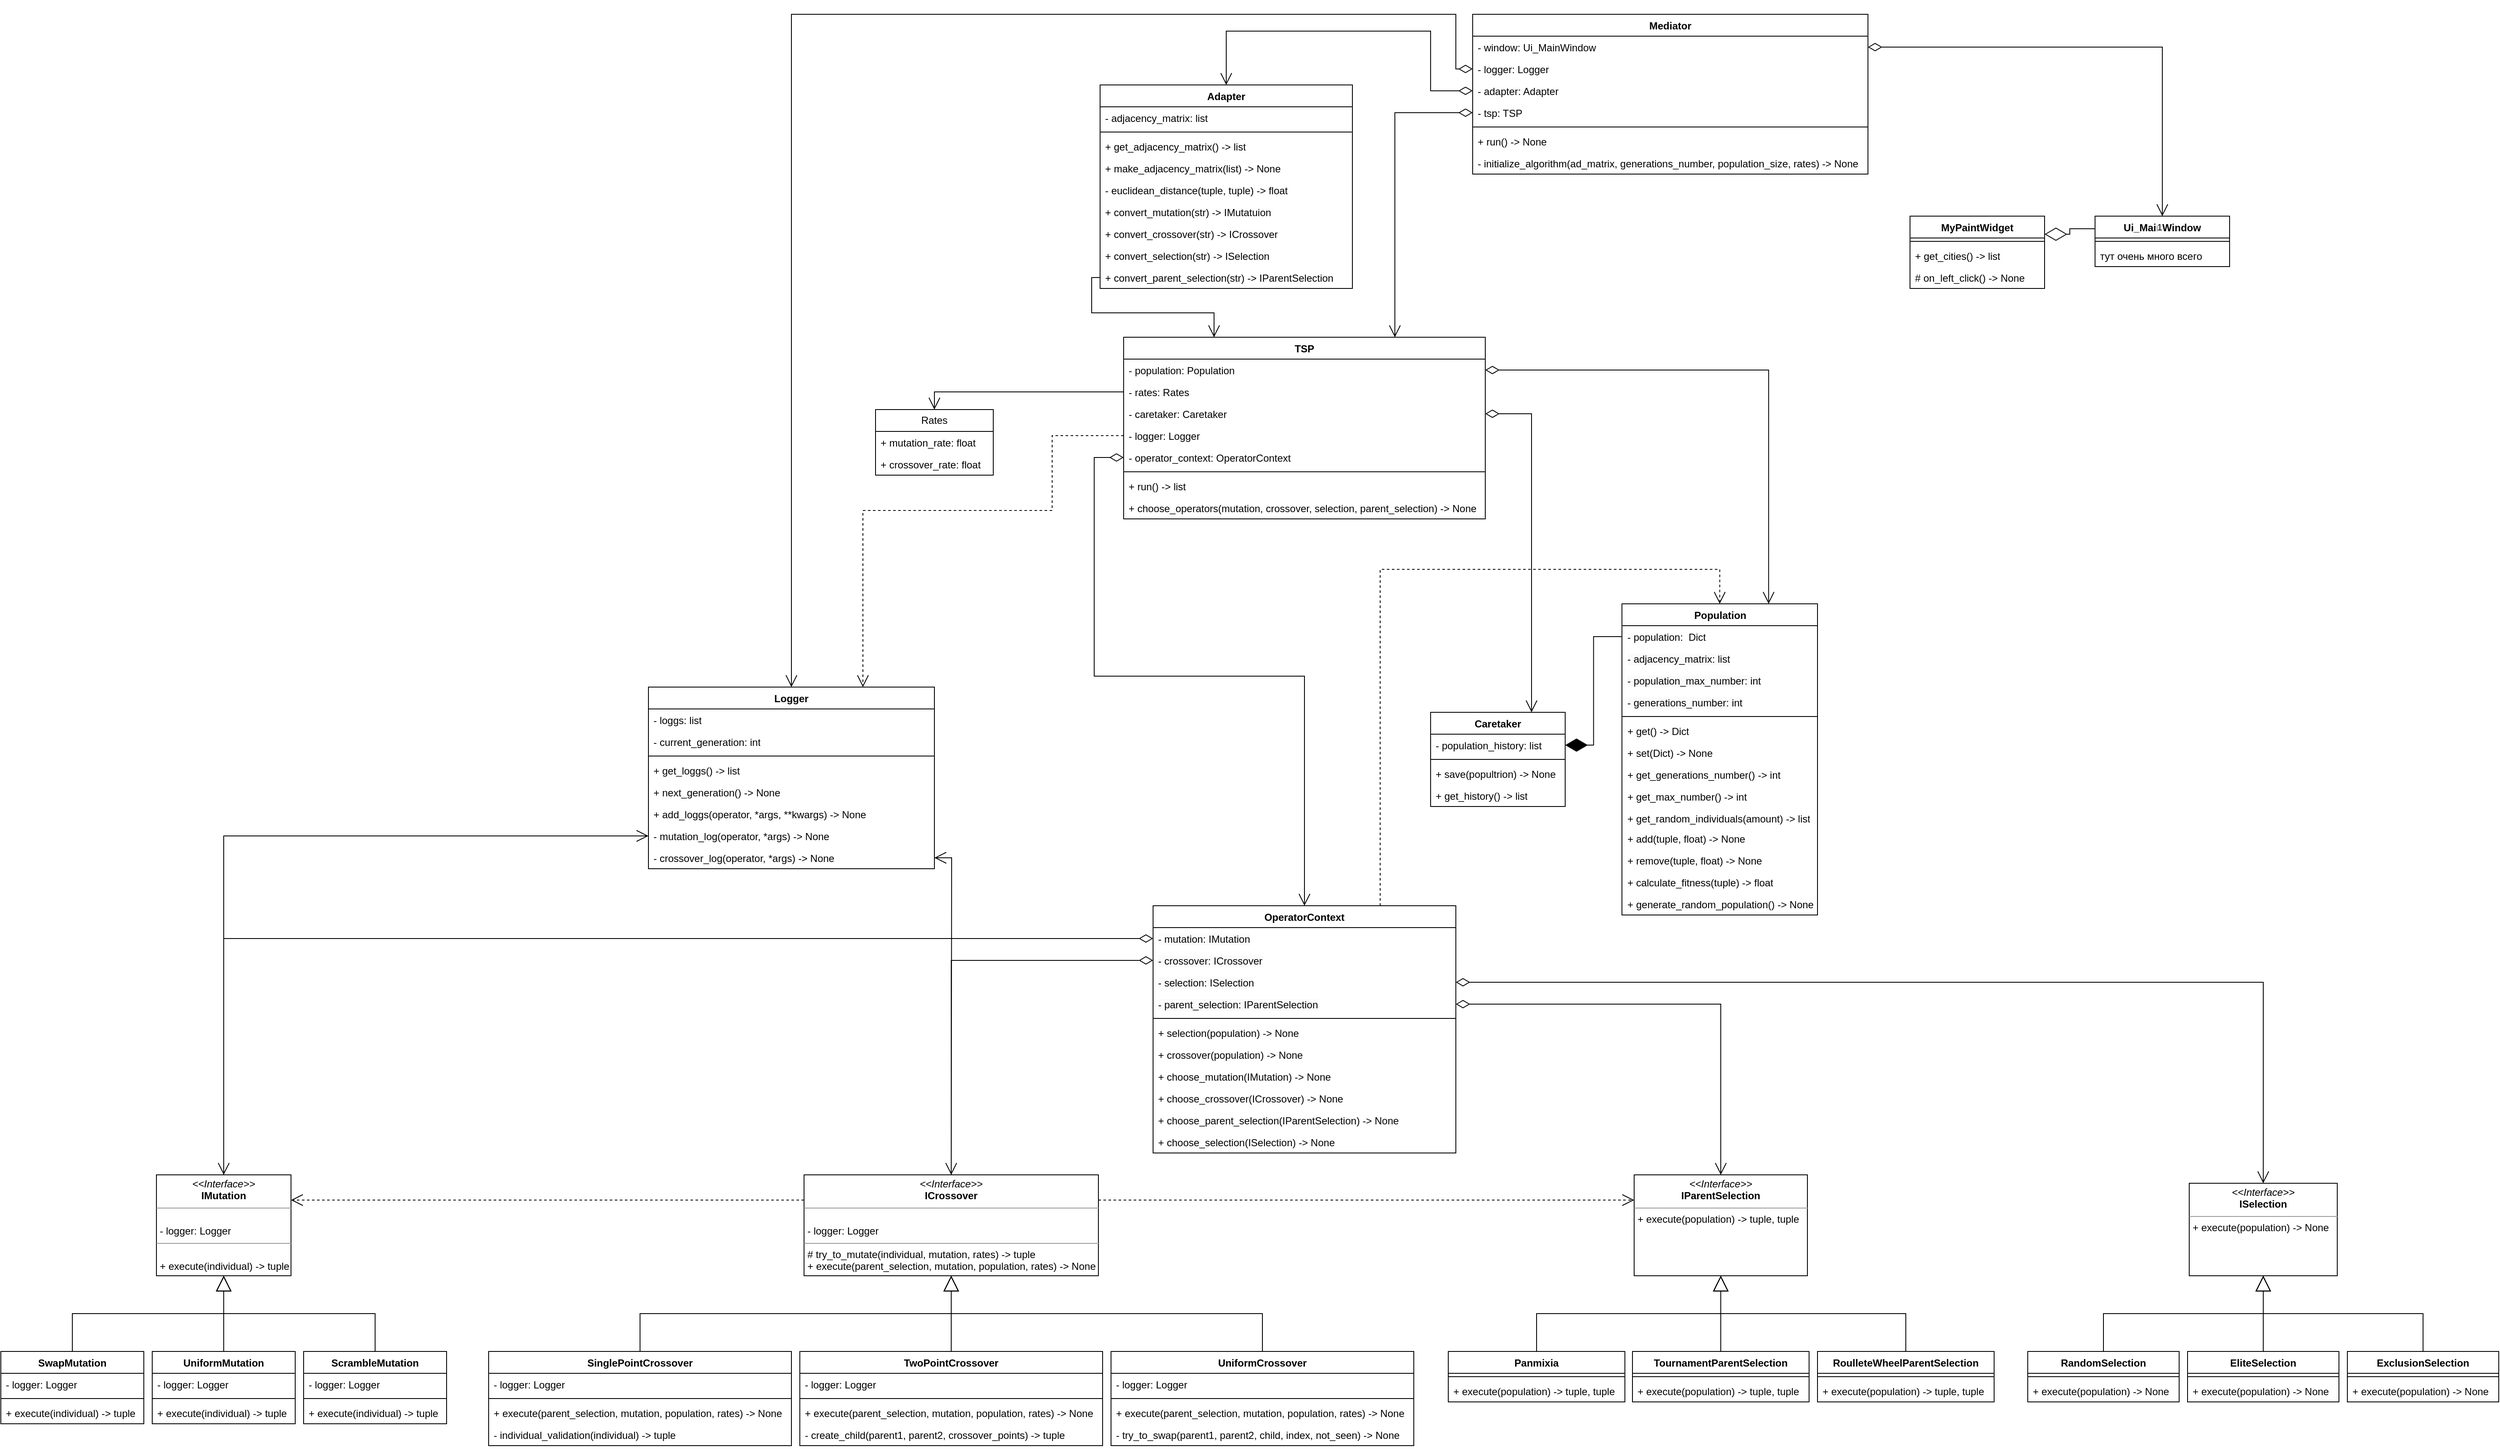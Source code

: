 <mxfile version="21.5.2" type="device">
  <diagram name="Страница 1" id="YNj-FdNxp-a1TM7OsC6o">
    <mxGraphModel dx="2099" dy="2003" grid="1" gridSize="10" guides="1" tooltips="1" connect="1" arrows="1" fold="1" page="1" pageScale="1" pageWidth="827" pageHeight="1169" math="0" shadow="0">
      <root>
        <mxCell id="0" />
        <mxCell id="1" parent="0" />
        <mxCell id="7ES5RjT3y2GMiaA5TYKg-1" value="TSP" style="swimlane;fontStyle=1;align=center;verticalAlign=top;childLayout=stackLayout;horizontal=1;startSize=26;horizontalStack=0;resizeParent=1;resizeParentMax=0;resizeLast=0;collapsible=1;marginBottom=0;whiteSpace=wrap;html=1;" vertex="1" parent="1">
          <mxGeometry x="855" y="-566" width="430" height="216" as="geometry" />
        </mxCell>
        <mxCell id="7ES5RjT3y2GMiaA5TYKg-2" value="- population: Population" style="text;strokeColor=none;fillColor=none;align=left;verticalAlign=top;spacingLeft=4;spacingRight=4;overflow=hidden;rotatable=0;points=[[0,0.5],[1,0.5]];portConstraint=eastwest;whiteSpace=wrap;html=1;" vertex="1" parent="7ES5RjT3y2GMiaA5TYKg-1">
          <mxGeometry y="26" width="430" height="26" as="geometry" />
        </mxCell>
        <mxCell id="7ES5RjT3y2GMiaA5TYKg-145" value="- rates: Rates" style="text;strokeColor=none;fillColor=none;align=left;verticalAlign=top;spacingLeft=4;spacingRight=4;overflow=hidden;rotatable=0;points=[[0,0.5],[1,0.5]];portConstraint=eastwest;whiteSpace=wrap;html=1;" vertex="1" parent="7ES5RjT3y2GMiaA5TYKg-1">
          <mxGeometry y="52" width="430" height="26" as="geometry" />
        </mxCell>
        <mxCell id="7ES5RjT3y2GMiaA5TYKg-146" value="- caretaker: Caretaker" style="text;strokeColor=none;fillColor=none;align=left;verticalAlign=top;spacingLeft=4;spacingRight=4;overflow=hidden;rotatable=0;points=[[0,0.5],[1,0.5]];portConstraint=eastwest;whiteSpace=wrap;html=1;" vertex="1" parent="7ES5RjT3y2GMiaA5TYKg-1">
          <mxGeometry y="78" width="430" height="26" as="geometry" />
        </mxCell>
        <mxCell id="7ES5RjT3y2GMiaA5TYKg-143" value="- logger: Logger" style="text;strokeColor=none;fillColor=none;align=left;verticalAlign=top;spacingLeft=4;spacingRight=4;overflow=hidden;rotatable=0;points=[[0,0.5],[1,0.5]];portConstraint=eastwest;whiteSpace=wrap;html=1;" vertex="1" parent="7ES5RjT3y2GMiaA5TYKg-1">
          <mxGeometry y="104" width="430" height="26" as="geometry" />
        </mxCell>
        <mxCell id="7ES5RjT3y2GMiaA5TYKg-144" value="- operator_context: OperatorContext" style="text;strokeColor=none;fillColor=none;align=left;verticalAlign=top;spacingLeft=4;spacingRight=4;overflow=hidden;rotatable=0;points=[[0,0.5],[1,0.5]];portConstraint=eastwest;whiteSpace=wrap;html=1;" vertex="1" parent="7ES5RjT3y2GMiaA5TYKg-1">
          <mxGeometry y="130" width="430" height="26" as="geometry" />
        </mxCell>
        <mxCell id="7ES5RjT3y2GMiaA5TYKg-3" value="" style="line;strokeWidth=1;fillColor=none;align=left;verticalAlign=middle;spacingTop=-1;spacingLeft=3;spacingRight=3;rotatable=0;labelPosition=right;points=[];portConstraint=eastwest;strokeColor=inherit;" vertex="1" parent="7ES5RjT3y2GMiaA5TYKg-1">
          <mxGeometry y="156" width="430" height="8" as="geometry" />
        </mxCell>
        <mxCell id="7ES5RjT3y2GMiaA5TYKg-4" value="+ run() -&amp;gt; list" style="text;strokeColor=none;fillColor=none;align=left;verticalAlign=top;spacingLeft=4;spacingRight=4;overflow=hidden;rotatable=0;points=[[0,0.5],[1,0.5]];portConstraint=eastwest;whiteSpace=wrap;html=1;" vertex="1" parent="7ES5RjT3y2GMiaA5TYKg-1">
          <mxGeometry y="164" width="430" height="26" as="geometry" />
        </mxCell>
        <mxCell id="7ES5RjT3y2GMiaA5TYKg-147" value="+ choose_operators(mutation, crossover, selection, parent_selection) -&amp;gt; None" style="text;strokeColor=none;fillColor=none;align=left;verticalAlign=top;spacingLeft=4;spacingRight=4;overflow=hidden;rotatable=0;points=[[0,0.5],[1,0.5]];portConstraint=eastwest;whiteSpace=wrap;html=1;" vertex="1" parent="7ES5RjT3y2GMiaA5TYKg-1">
          <mxGeometry y="190" width="430" height="26" as="geometry" />
        </mxCell>
        <mxCell id="7ES5RjT3y2GMiaA5TYKg-5" value="Population" style="swimlane;fontStyle=1;align=center;verticalAlign=top;childLayout=stackLayout;horizontal=1;startSize=26;horizontalStack=0;resizeParent=1;resizeParentMax=0;resizeLast=0;collapsible=1;marginBottom=0;whiteSpace=wrap;html=1;" vertex="1" parent="1">
          <mxGeometry x="1447.5" y="-249" width="232.5" height="370" as="geometry" />
        </mxCell>
        <mxCell id="7ES5RjT3y2GMiaA5TYKg-6" value="- population: &amp;nbsp;Dict" style="text;strokeColor=none;fillColor=none;align=left;verticalAlign=top;spacingLeft=4;spacingRight=4;overflow=hidden;rotatable=0;points=[[0,0.5],[1,0.5]];portConstraint=eastwest;whiteSpace=wrap;html=1;" vertex="1" parent="7ES5RjT3y2GMiaA5TYKg-5">
          <mxGeometry y="26" width="232.5" height="26" as="geometry" />
        </mxCell>
        <mxCell id="7ES5RjT3y2GMiaA5TYKg-130" value="&lt;span style=&quot;caret-color: rgb(0, 0, 0); color: rgb(0, 0, 0); font-family: Helvetica; font-size: 12.0px; font-style: normal; font-variant-caps: normal; font-weight: 400; letter-spacing: normal; text-align: left; text-indent: 0px; text-transform: none; word-spacing: 0px; -webkit-text-stroke-width: 0px; background-color: rgb(251, 251, 251); text-decoration: none; float: none; display: inline !important;&quot;&gt;- adjacency_matrix: list&lt;/span&gt;" style="text;strokeColor=none;fillColor=none;align=left;verticalAlign=top;spacingLeft=4;spacingRight=4;overflow=hidden;rotatable=0;points=[[0,0.5],[1,0.5]];portConstraint=eastwest;whiteSpace=wrap;html=1;" vertex="1" parent="7ES5RjT3y2GMiaA5TYKg-5">
          <mxGeometry y="52" width="232.5" height="26" as="geometry" />
        </mxCell>
        <mxCell id="7ES5RjT3y2GMiaA5TYKg-132" value="&lt;span style=&quot;caret-color: rgb(0, 0, 0); color: rgb(0, 0, 0); font-family: Helvetica; font-size: 12.0px; font-style: normal; font-variant-caps: normal; font-weight: 400; letter-spacing: normal; text-align: left; text-indent: 0px; text-transform: none; word-spacing: 0px; -webkit-text-stroke-width: 0px; background-color: rgb(251, 251, 251); text-decoration: none; float: none; display: inline !important;&quot;&gt;- population_max_number: int&lt;/span&gt;" style="text;strokeColor=none;fillColor=none;align=left;verticalAlign=top;spacingLeft=4;spacingRight=4;overflow=hidden;rotatable=0;points=[[0,0.5],[1,0.5]];portConstraint=eastwest;whiteSpace=wrap;html=1;" vertex="1" parent="7ES5RjT3y2GMiaA5TYKg-5">
          <mxGeometry y="78" width="232.5" height="26" as="geometry" />
        </mxCell>
        <mxCell id="7ES5RjT3y2GMiaA5TYKg-133" value="&lt;span style=&quot;caret-color: rgb(0, 0, 0); color: rgb(0, 0, 0); font-family: Helvetica; font-size: 12.0px; font-style: normal; font-variant-caps: normal; font-weight: 400; letter-spacing: normal; text-align: left; text-indent: 0px; text-transform: none; word-spacing: 0px; -webkit-text-stroke-width: 0px; background-color: rgb(251, 251, 251); text-decoration: none; float: none; display: inline !important;&quot;&gt;- generations_number: int&lt;/span&gt;" style="text;strokeColor=none;fillColor=none;align=left;verticalAlign=top;spacingLeft=4;spacingRight=4;overflow=hidden;rotatable=0;points=[[0,0.5],[1,0.5]];portConstraint=eastwest;whiteSpace=wrap;html=1;" vertex="1" parent="7ES5RjT3y2GMiaA5TYKg-5">
          <mxGeometry y="104" width="232.5" height="26" as="geometry" />
        </mxCell>
        <mxCell id="7ES5RjT3y2GMiaA5TYKg-7" value="" style="line;strokeWidth=1;fillColor=none;align=left;verticalAlign=middle;spacingTop=-1;spacingLeft=3;spacingRight=3;rotatable=0;labelPosition=right;points=[];portConstraint=eastwest;strokeColor=inherit;" vertex="1" parent="7ES5RjT3y2GMiaA5TYKg-5">
          <mxGeometry y="130" width="232.5" height="8" as="geometry" />
        </mxCell>
        <mxCell id="7ES5RjT3y2GMiaA5TYKg-8" value="+ get() -&amp;gt; Dict" style="text;strokeColor=none;fillColor=none;align=left;verticalAlign=top;spacingLeft=4;spacingRight=4;overflow=hidden;rotatable=0;points=[[0,0.5],[1,0.5]];portConstraint=eastwest;whiteSpace=wrap;html=1;" vertex="1" parent="7ES5RjT3y2GMiaA5TYKg-5">
          <mxGeometry y="138" width="232.5" height="26" as="geometry" />
        </mxCell>
        <mxCell id="7ES5RjT3y2GMiaA5TYKg-137" value="+ set(Dict) -&amp;gt; None" style="text;strokeColor=none;fillColor=none;align=left;verticalAlign=top;spacingLeft=4;spacingRight=4;overflow=hidden;rotatable=0;points=[[0,0.5],[1,0.5]];portConstraint=eastwest;whiteSpace=wrap;html=1;" vertex="1" parent="7ES5RjT3y2GMiaA5TYKg-5">
          <mxGeometry y="164" width="232.5" height="26" as="geometry" />
        </mxCell>
        <mxCell id="7ES5RjT3y2GMiaA5TYKg-141" value="+ get_generations_number() -&amp;gt; int" style="text;strokeColor=none;fillColor=none;align=left;verticalAlign=top;spacingLeft=4;spacingRight=4;overflow=hidden;rotatable=0;points=[[0,0.5],[1,0.5]];portConstraint=eastwest;whiteSpace=wrap;html=1;" vertex="1" parent="7ES5RjT3y2GMiaA5TYKg-5">
          <mxGeometry y="190" width="232.5" height="26" as="geometry" />
        </mxCell>
        <mxCell id="7ES5RjT3y2GMiaA5TYKg-140" value="+ get_max_number() -&amp;gt; int" style="text;strokeColor=none;fillColor=none;align=left;verticalAlign=top;spacingLeft=4;spacingRight=4;overflow=hidden;rotatable=0;points=[[0,0.5],[1,0.5]];portConstraint=eastwest;whiteSpace=wrap;html=1;" vertex="1" parent="7ES5RjT3y2GMiaA5TYKg-5">
          <mxGeometry y="216" width="232.5" height="26" as="geometry" />
        </mxCell>
        <mxCell id="7ES5RjT3y2GMiaA5TYKg-138" value="+ get_random_individuals(amount) -&amp;gt; list" style="text;strokeColor=none;fillColor=none;align=left;verticalAlign=top;spacingLeft=4;spacingRight=4;overflow=hidden;rotatable=0;points=[[0,0.5],[1,0.5]];portConstraint=eastwest;whiteSpace=wrap;html=1;" vertex="1" parent="7ES5RjT3y2GMiaA5TYKg-5">
          <mxGeometry y="242" width="232.5" height="24" as="geometry" />
        </mxCell>
        <mxCell id="7ES5RjT3y2GMiaA5TYKg-136" value="+ add(tuple, float) -&amp;gt; None" style="text;strokeColor=none;fillColor=none;align=left;verticalAlign=top;spacingLeft=4;spacingRight=4;overflow=hidden;rotatable=0;points=[[0,0.5],[1,0.5]];portConstraint=eastwest;whiteSpace=wrap;html=1;" vertex="1" parent="7ES5RjT3y2GMiaA5TYKg-5">
          <mxGeometry y="266" width="232.5" height="26" as="geometry" />
        </mxCell>
        <mxCell id="7ES5RjT3y2GMiaA5TYKg-139" value="+ remove(tuple, float) -&amp;gt; None" style="text;strokeColor=none;fillColor=none;align=left;verticalAlign=top;spacingLeft=4;spacingRight=4;overflow=hidden;rotatable=0;points=[[0,0.5],[1,0.5]];portConstraint=eastwest;whiteSpace=wrap;html=1;" vertex="1" parent="7ES5RjT3y2GMiaA5TYKg-5">
          <mxGeometry y="292" width="232.5" height="26" as="geometry" />
        </mxCell>
        <mxCell id="7ES5RjT3y2GMiaA5TYKg-135" value="+ calculate_fitness(tuple) -&amp;gt; float" style="text;strokeColor=none;fillColor=none;align=left;verticalAlign=top;spacingLeft=4;spacingRight=4;overflow=hidden;rotatable=0;points=[[0,0.5],[1,0.5]];portConstraint=eastwest;whiteSpace=wrap;html=1;" vertex="1" parent="7ES5RjT3y2GMiaA5TYKg-5">
          <mxGeometry y="318" width="232.5" height="26" as="geometry" />
        </mxCell>
        <mxCell id="7ES5RjT3y2GMiaA5TYKg-134" value="+ generate_random_population() -&amp;gt; None" style="text;strokeColor=none;fillColor=none;align=left;verticalAlign=top;spacingLeft=4;spacingRight=4;overflow=hidden;rotatable=0;points=[[0,0.5],[1,0.5]];portConstraint=eastwest;whiteSpace=wrap;html=1;" vertex="1" parent="7ES5RjT3y2GMiaA5TYKg-5">
          <mxGeometry y="344" width="232.5" height="26" as="geometry" />
        </mxCell>
        <mxCell id="7ES5RjT3y2GMiaA5TYKg-9" value="Logger" style="swimlane;fontStyle=1;align=center;verticalAlign=top;childLayout=stackLayout;horizontal=1;startSize=26;horizontalStack=0;resizeParent=1;resizeParentMax=0;resizeLast=0;collapsible=1;marginBottom=0;whiteSpace=wrap;html=1;" vertex="1" parent="1">
          <mxGeometry x="290" y="-150" width="340" height="216" as="geometry" />
        </mxCell>
        <mxCell id="7ES5RjT3y2GMiaA5TYKg-10" value="- loggs: list" style="text;strokeColor=none;fillColor=none;align=left;verticalAlign=top;spacingLeft=4;spacingRight=4;overflow=hidden;rotatable=0;points=[[0,0.5],[1,0.5]];portConstraint=eastwest;whiteSpace=wrap;html=1;" vertex="1" parent="7ES5RjT3y2GMiaA5TYKg-9">
          <mxGeometry y="26" width="340" height="26" as="geometry" />
        </mxCell>
        <mxCell id="7ES5RjT3y2GMiaA5TYKg-150" value="- current_generation: int" style="text;strokeColor=none;fillColor=none;align=left;verticalAlign=top;spacingLeft=4;spacingRight=4;overflow=hidden;rotatable=0;points=[[0,0.5],[1,0.5]];portConstraint=eastwest;whiteSpace=wrap;html=1;" vertex="1" parent="7ES5RjT3y2GMiaA5TYKg-9">
          <mxGeometry y="52" width="340" height="26" as="geometry" />
        </mxCell>
        <mxCell id="7ES5RjT3y2GMiaA5TYKg-11" value="" style="line;strokeWidth=1;fillColor=none;align=left;verticalAlign=middle;spacingTop=-1;spacingLeft=3;spacingRight=3;rotatable=0;labelPosition=right;points=[];portConstraint=eastwest;strokeColor=inherit;" vertex="1" parent="7ES5RjT3y2GMiaA5TYKg-9">
          <mxGeometry y="78" width="340" height="8" as="geometry" />
        </mxCell>
        <mxCell id="7ES5RjT3y2GMiaA5TYKg-151" value="+ get_loggs() -&amp;gt; list" style="text;strokeColor=none;fillColor=none;align=left;verticalAlign=top;spacingLeft=4;spacingRight=4;overflow=hidden;rotatable=0;points=[[0,0.5],[1,0.5]];portConstraint=eastwest;whiteSpace=wrap;html=1;" vertex="1" parent="7ES5RjT3y2GMiaA5TYKg-9">
          <mxGeometry y="86" width="340" height="26" as="geometry" />
        </mxCell>
        <mxCell id="7ES5RjT3y2GMiaA5TYKg-152" value="+ next_generation() -&amp;gt; None" style="text;strokeColor=none;fillColor=none;align=left;verticalAlign=top;spacingLeft=4;spacingRight=4;overflow=hidden;rotatable=0;points=[[0,0.5],[1,0.5]];portConstraint=eastwest;whiteSpace=wrap;html=1;" vertex="1" parent="7ES5RjT3y2GMiaA5TYKg-9">
          <mxGeometry y="112" width="340" height="26" as="geometry" />
        </mxCell>
        <mxCell id="7ES5RjT3y2GMiaA5TYKg-154" value="+ add_loggs(operator, *args, **kwargs) -&amp;gt; None" style="text;strokeColor=none;fillColor=none;align=left;verticalAlign=top;spacingLeft=4;spacingRight=4;overflow=hidden;rotatable=0;points=[[0,0.5],[1,0.5]];portConstraint=eastwest;whiteSpace=wrap;html=1;" vertex="1" parent="7ES5RjT3y2GMiaA5TYKg-9">
          <mxGeometry y="138" width="340" height="26" as="geometry" />
        </mxCell>
        <mxCell id="7ES5RjT3y2GMiaA5TYKg-153" value="- mutation_log(operator, *args) -&amp;gt; None" style="text;strokeColor=none;fillColor=none;align=left;verticalAlign=top;spacingLeft=4;spacingRight=4;overflow=hidden;rotatable=0;points=[[0,0.5],[1,0.5]];portConstraint=eastwest;whiteSpace=wrap;html=1;" vertex="1" parent="7ES5RjT3y2GMiaA5TYKg-9">
          <mxGeometry y="164" width="340" height="26" as="geometry" />
        </mxCell>
        <mxCell id="7ES5RjT3y2GMiaA5TYKg-12" value="- crossover_log(operator, *args) -&amp;gt; None" style="text;strokeColor=none;fillColor=none;align=left;verticalAlign=top;spacingLeft=4;spacingRight=4;overflow=hidden;rotatable=0;points=[[0,0.5],[1,0.5]];portConstraint=eastwest;whiteSpace=wrap;html=1;" vertex="1" parent="7ES5RjT3y2GMiaA5TYKg-9">
          <mxGeometry y="190" width="340" height="26" as="geometry" />
        </mxCell>
        <mxCell id="7ES5RjT3y2GMiaA5TYKg-13" value="Caretaker" style="swimlane;fontStyle=1;align=center;verticalAlign=top;childLayout=stackLayout;horizontal=1;startSize=26;horizontalStack=0;resizeParent=1;resizeParentMax=0;resizeLast=0;collapsible=1;marginBottom=0;whiteSpace=wrap;html=1;" vertex="1" parent="1">
          <mxGeometry x="1220" y="-120" width="160" height="112" as="geometry" />
        </mxCell>
        <mxCell id="7ES5RjT3y2GMiaA5TYKg-14" value="- population_history: list" style="text;strokeColor=none;fillColor=none;align=left;verticalAlign=top;spacingLeft=4;spacingRight=4;overflow=hidden;rotatable=0;points=[[0,0.5],[1,0.5]];portConstraint=eastwest;whiteSpace=wrap;html=1;" vertex="1" parent="7ES5RjT3y2GMiaA5TYKg-13">
          <mxGeometry y="26" width="160" height="26" as="geometry" />
        </mxCell>
        <mxCell id="7ES5RjT3y2GMiaA5TYKg-15" value="" style="line;strokeWidth=1;fillColor=none;align=left;verticalAlign=middle;spacingTop=-1;spacingLeft=3;spacingRight=3;rotatable=0;labelPosition=right;points=[];portConstraint=eastwest;strokeColor=inherit;" vertex="1" parent="7ES5RjT3y2GMiaA5TYKg-13">
          <mxGeometry y="52" width="160" height="8" as="geometry" />
        </mxCell>
        <mxCell id="7ES5RjT3y2GMiaA5TYKg-16" value="+ save(popultrion) -&amp;gt; None" style="text;strokeColor=none;fillColor=none;align=left;verticalAlign=top;spacingLeft=4;spacingRight=4;overflow=hidden;rotatable=0;points=[[0,0.5],[1,0.5]];portConstraint=eastwest;whiteSpace=wrap;html=1;" vertex="1" parent="7ES5RjT3y2GMiaA5TYKg-13">
          <mxGeometry y="60" width="160" height="26" as="geometry" />
        </mxCell>
        <mxCell id="7ES5RjT3y2GMiaA5TYKg-149" value="+ get_history() -&amp;gt; list" style="text;strokeColor=none;fillColor=none;align=left;verticalAlign=top;spacingLeft=4;spacingRight=4;overflow=hidden;rotatable=0;points=[[0,0.5],[1,0.5]];portConstraint=eastwest;whiteSpace=wrap;html=1;" vertex="1" parent="7ES5RjT3y2GMiaA5TYKg-13">
          <mxGeometry y="86" width="160" height="26" as="geometry" />
        </mxCell>
        <mxCell id="7ES5RjT3y2GMiaA5TYKg-17" value="Rates" style="swimlane;fontStyle=0;childLayout=stackLayout;horizontal=1;startSize=26;fillColor=none;horizontalStack=0;resizeParent=1;resizeParentMax=0;resizeLast=0;collapsible=1;marginBottom=0;whiteSpace=wrap;html=1;" vertex="1" parent="1">
          <mxGeometry x="560" y="-480" width="140" height="78" as="geometry" />
        </mxCell>
        <mxCell id="7ES5RjT3y2GMiaA5TYKg-18" value="+ mutation_rate: float" style="text;strokeColor=none;fillColor=none;align=left;verticalAlign=top;spacingLeft=4;spacingRight=4;overflow=hidden;rotatable=0;points=[[0,0.5],[1,0.5]];portConstraint=eastwest;whiteSpace=wrap;html=1;" vertex="1" parent="7ES5RjT3y2GMiaA5TYKg-17">
          <mxGeometry y="26" width="140" height="26" as="geometry" />
        </mxCell>
        <mxCell id="7ES5RjT3y2GMiaA5TYKg-19" value="+ crossover_rate: float" style="text;strokeColor=none;fillColor=none;align=left;verticalAlign=top;spacingLeft=4;spacingRight=4;overflow=hidden;rotatable=0;points=[[0,0.5],[1,0.5]];portConstraint=eastwest;whiteSpace=wrap;html=1;" vertex="1" parent="7ES5RjT3y2GMiaA5TYKg-17">
          <mxGeometry y="52" width="140" height="26" as="geometry" />
        </mxCell>
        <mxCell id="7ES5RjT3y2GMiaA5TYKg-21" value="&lt;p style=&quot;margin:0px;margin-top:4px;text-align:center;&quot;&gt;&lt;i&gt;&amp;lt;&amp;lt;Interface&amp;gt;&amp;gt;&lt;/i&gt;&lt;br&gt;&lt;b&gt;IParentSelection&lt;/b&gt;&lt;/p&gt;&lt;hr size=&quot;1&quot;&gt;&lt;p style=&quot;margin:0px;margin-left:4px;&quot;&gt;+ execute(population) -&amp;gt; tuple, tuple&lt;/p&gt;" style="verticalAlign=top;align=left;overflow=fill;fontSize=12;fontFamily=Helvetica;html=1;whiteSpace=wrap;" vertex="1" parent="1">
          <mxGeometry x="1462" y="430" width="206" height="120" as="geometry" />
        </mxCell>
        <mxCell id="7ES5RjT3y2GMiaA5TYKg-24" value="&lt;p style=&quot;margin:0px;margin-top:4px;text-align:center;&quot;&gt;&lt;i&gt;&amp;lt;&amp;lt;Interface&amp;gt;&amp;gt;&lt;/i&gt;&lt;br&gt;&lt;b&gt;IMutation&lt;/b&gt;&lt;/p&gt;&lt;hr size=&quot;1&quot;&gt;&lt;p style=&quot;margin:0px;margin-left:4px;&quot;&gt;&lt;br&gt;- logger: Logger&lt;/p&gt;&lt;hr size=&quot;1&quot;&gt;&lt;p style=&quot;margin:0px;margin-left:4px;&quot;&gt;&lt;br&gt;+ execute(individual) -&amp;gt; tuple&lt;br&gt;&lt;/p&gt;" style="verticalAlign=top;align=left;overflow=fill;fontSize=12;fontFamily=Helvetica;html=1;whiteSpace=wrap;" vertex="1" parent="1">
          <mxGeometry x="-295" y="430" width="160" height="120" as="geometry" />
        </mxCell>
        <mxCell id="7ES5RjT3y2GMiaA5TYKg-25" value="&lt;p style=&quot;margin:0px;margin-top:4px;text-align:center;&quot;&gt;&lt;i&gt;&amp;lt;&amp;lt;Interface&amp;gt;&amp;gt;&lt;/i&gt;&lt;br&gt;&lt;b&gt;ICrossover&lt;/b&gt;&lt;/p&gt;&lt;hr size=&quot;1&quot;&gt;&lt;p style=&quot;margin:0px;margin-left:4px;&quot;&gt;&lt;br&gt;- logger: Logger&lt;/p&gt;&lt;hr size=&quot;1&quot;&gt;&lt;p style=&quot;margin:0px;margin-left:4px;&quot;&gt;# try_to_mutate(individual, mutation, rates) -&amp;gt; tuple&lt;br&gt;+ execute(parent_selection, mutation, population, rates) -&amp;gt; None&lt;br&gt;&lt;/p&gt;" style="verticalAlign=top;align=left;overflow=fill;fontSize=12;fontFamily=Helvetica;html=1;whiteSpace=wrap;" vertex="1" parent="1">
          <mxGeometry x="475" y="430" width="350" height="120" as="geometry" />
        </mxCell>
        <mxCell id="7ES5RjT3y2GMiaA5TYKg-26" value="OperatorContext" style="swimlane;fontStyle=1;align=center;verticalAlign=top;childLayout=stackLayout;horizontal=1;startSize=26;horizontalStack=0;resizeParent=1;resizeParentMax=0;resizeLast=0;collapsible=1;marginBottom=0;whiteSpace=wrap;html=1;" vertex="1" parent="1">
          <mxGeometry x="890" y="110" width="360" height="294" as="geometry" />
        </mxCell>
        <mxCell id="7ES5RjT3y2GMiaA5TYKg-27" value="&lt;span style=&quot;caret-color: rgb(0, 0, 0); color: rgb(0, 0, 0); font-family: Helvetica; font-size: 12.0px; font-style: normal; font-variant-caps: normal; font-weight: 400; letter-spacing: normal; text-align: left; text-indent: 0px; text-transform: none; word-spacing: 0px; -webkit-text-stroke-width: 0px; background-color: rgb(251, 251, 251); text-decoration: none; float: none; display: inline !important;&quot;&gt;- mutation: IMutation&lt;/span&gt;" style="text;strokeColor=none;fillColor=none;align=left;verticalAlign=top;spacingLeft=4;spacingRight=4;overflow=hidden;rotatable=0;points=[[0,0.5],[1,0.5]];portConstraint=eastwest;whiteSpace=wrap;html=1;" vertex="1" parent="7ES5RjT3y2GMiaA5TYKg-26">
          <mxGeometry y="26" width="360" height="26" as="geometry" />
        </mxCell>
        <mxCell id="7ES5RjT3y2GMiaA5TYKg-100" value="&lt;span style=&quot;caret-color: rgb(0, 0, 0); color: rgb(0, 0, 0); font-family: Helvetica; font-size: 12.0px; font-style: normal; font-variant-caps: normal; font-weight: 400; letter-spacing: normal; text-align: left; text-indent: 0px; text-transform: none; word-spacing: 0px; -webkit-text-stroke-width: 0px; background-color: rgb(251, 251, 251); text-decoration: none; float: none; display: inline !important;&quot;&gt;- crossover: ICrossover&lt;/span&gt;" style="text;strokeColor=none;fillColor=none;align=left;verticalAlign=top;spacingLeft=4;spacingRight=4;overflow=hidden;rotatable=0;points=[[0,0.5],[1,0.5]];portConstraint=eastwest;whiteSpace=wrap;html=1;" vertex="1" parent="7ES5RjT3y2GMiaA5TYKg-26">
          <mxGeometry y="52" width="360" height="26" as="geometry" />
        </mxCell>
        <mxCell id="7ES5RjT3y2GMiaA5TYKg-98" value="&lt;span style=&quot;caret-color: rgb(0, 0, 0); color: rgb(0, 0, 0); font-family: Helvetica; font-size: 12.0px; font-style: normal; font-variant-caps: normal; font-weight: 400; letter-spacing: normal; text-align: left; text-indent: 0px; text-transform: none; word-spacing: 0px; -webkit-text-stroke-width: 0px; background-color: rgb(251, 251, 251); text-decoration: none; float: none; display: inline !important;&quot;&gt;- selection: ISelection&lt;/span&gt;" style="text;strokeColor=none;fillColor=none;align=left;verticalAlign=top;spacingLeft=4;spacingRight=4;overflow=hidden;rotatable=0;points=[[0,0.5],[1,0.5]];portConstraint=eastwest;whiteSpace=wrap;html=1;" vertex="1" parent="7ES5RjT3y2GMiaA5TYKg-26">
          <mxGeometry y="78" width="360" height="26" as="geometry" />
        </mxCell>
        <mxCell id="7ES5RjT3y2GMiaA5TYKg-99" value="&lt;span style=&quot;caret-color: rgb(0, 0, 0); color: rgb(0, 0, 0); font-family: Helvetica; font-size: 12.0px; font-style: normal; font-variant-caps: normal; font-weight: 400; letter-spacing: normal; text-align: left; text-indent: 0px; text-transform: none; word-spacing: 0px; -webkit-text-stroke-width: 0px; background-color: rgb(251, 251, 251); text-decoration: none; float: none; display: inline !important;&quot;&gt;- parent_selection: IParentSelection&lt;/span&gt;" style="text;strokeColor=none;fillColor=none;align=left;verticalAlign=top;spacingLeft=4;spacingRight=4;overflow=hidden;rotatable=0;points=[[0,0.5],[1,0.5]];portConstraint=eastwest;whiteSpace=wrap;html=1;" vertex="1" parent="7ES5RjT3y2GMiaA5TYKg-26">
          <mxGeometry y="104" width="360" height="26" as="geometry" />
        </mxCell>
        <mxCell id="7ES5RjT3y2GMiaA5TYKg-28" value="" style="line;strokeWidth=1;fillColor=none;align=left;verticalAlign=middle;spacingTop=-1;spacingLeft=3;spacingRight=3;rotatable=0;labelPosition=right;points=[];portConstraint=eastwest;strokeColor=inherit;" vertex="1" parent="7ES5RjT3y2GMiaA5TYKg-26">
          <mxGeometry y="130" width="360" height="8" as="geometry" />
        </mxCell>
        <mxCell id="7ES5RjT3y2GMiaA5TYKg-29" value="+ selection(population) -&amp;gt; None" style="text;strokeColor=none;fillColor=none;align=left;verticalAlign=top;spacingLeft=4;spacingRight=4;overflow=hidden;rotatable=0;points=[[0,0.5],[1,0.5]];portConstraint=eastwest;whiteSpace=wrap;html=1;" vertex="1" parent="7ES5RjT3y2GMiaA5TYKg-26">
          <mxGeometry y="138" width="360" height="26" as="geometry" />
        </mxCell>
        <mxCell id="7ES5RjT3y2GMiaA5TYKg-101" value="+ crossover(population) -&amp;gt; None" style="text;strokeColor=none;fillColor=none;align=left;verticalAlign=top;spacingLeft=4;spacingRight=4;overflow=hidden;rotatable=0;points=[[0,0.5],[1,0.5]];portConstraint=eastwest;whiteSpace=wrap;html=1;" vertex="1" parent="7ES5RjT3y2GMiaA5TYKg-26">
          <mxGeometry y="164" width="360" height="26" as="geometry" />
        </mxCell>
        <mxCell id="7ES5RjT3y2GMiaA5TYKg-105" value="+ choose_mutation(IMutation) -&amp;gt; None" style="text;strokeColor=none;fillColor=none;align=left;verticalAlign=top;spacingLeft=4;spacingRight=4;overflow=hidden;rotatable=0;points=[[0,0.5],[1,0.5]];portConstraint=eastwest;whiteSpace=wrap;html=1;" vertex="1" parent="7ES5RjT3y2GMiaA5TYKg-26">
          <mxGeometry y="190" width="360" height="26" as="geometry" />
        </mxCell>
        <mxCell id="7ES5RjT3y2GMiaA5TYKg-104" value="+ choose_crossover(ICrossover) -&amp;gt; None" style="text;strokeColor=none;fillColor=none;align=left;verticalAlign=top;spacingLeft=4;spacingRight=4;overflow=hidden;rotatable=0;points=[[0,0.5],[1,0.5]];portConstraint=eastwest;whiteSpace=wrap;html=1;" vertex="1" parent="7ES5RjT3y2GMiaA5TYKg-26">
          <mxGeometry y="216" width="360" height="26" as="geometry" />
        </mxCell>
        <mxCell id="7ES5RjT3y2GMiaA5TYKg-103" value="+ choose_parent_selection(IParentSelection) -&amp;gt; None" style="text;strokeColor=none;fillColor=none;align=left;verticalAlign=top;spacingLeft=4;spacingRight=4;overflow=hidden;rotatable=0;points=[[0,0.5],[1,0.5]];portConstraint=eastwest;whiteSpace=wrap;html=1;" vertex="1" parent="7ES5RjT3y2GMiaA5TYKg-26">
          <mxGeometry y="242" width="360" height="26" as="geometry" />
        </mxCell>
        <mxCell id="7ES5RjT3y2GMiaA5TYKg-102" value="+ choose_selection(ISelection) -&amp;gt; None" style="text;strokeColor=none;fillColor=none;align=left;verticalAlign=top;spacingLeft=4;spacingRight=4;overflow=hidden;rotatable=0;points=[[0,0.5],[1,0.5]];portConstraint=eastwest;whiteSpace=wrap;html=1;" vertex="1" parent="7ES5RjT3y2GMiaA5TYKg-26">
          <mxGeometry y="268" width="360" height="26" as="geometry" />
        </mxCell>
        <mxCell id="7ES5RjT3y2GMiaA5TYKg-30" value="&lt;p style=&quot;margin:0px;margin-top:4px;text-align:center;&quot;&gt;&lt;i&gt;&amp;lt;&amp;lt;Interface&amp;gt;&amp;gt;&lt;/i&gt;&lt;br&gt;&lt;b&gt;ISelection&lt;/b&gt;&lt;/p&gt;&lt;hr size=&quot;1&quot;&gt;&lt;p style=&quot;margin:0px;margin-left:4px;&quot;&gt;+ execute(population) -&amp;gt; None&lt;/p&gt;" style="verticalAlign=top;align=left;overflow=fill;fontSize=12;fontFamily=Helvetica;html=1;whiteSpace=wrap;" vertex="1" parent="1">
          <mxGeometry x="2122" y="440" width="176" height="110" as="geometry" />
        </mxCell>
        <mxCell id="7ES5RjT3y2GMiaA5TYKg-31" value="UniformMutation" style="swimlane;fontStyle=1;align=center;verticalAlign=top;childLayout=stackLayout;horizontal=1;startSize=26;horizontalStack=0;resizeParent=1;resizeParentMax=0;resizeLast=0;collapsible=1;marginBottom=0;whiteSpace=wrap;html=1;" vertex="1" parent="1">
          <mxGeometry x="-300" y="640" width="170" height="86" as="geometry" />
        </mxCell>
        <mxCell id="7ES5RjT3y2GMiaA5TYKg-32" value="- logger: Logger" style="text;strokeColor=none;fillColor=none;align=left;verticalAlign=top;spacingLeft=4;spacingRight=4;overflow=hidden;rotatable=0;points=[[0,0.5],[1,0.5]];portConstraint=eastwest;whiteSpace=wrap;html=1;" vertex="1" parent="7ES5RjT3y2GMiaA5TYKg-31">
          <mxGeometry y="26" width="170" height="26" as="geometry" />
        </mxCell>
        <mxCell id="7ES5RjT3y2GMiaA5TYKg-33" value="" style="line;strokeWidth=1;fillColor=none;align=left;verticalAlign=middle;spacingTop=-1;spacingLeft=3;spacingRight=3;rotatable=0;labelPosition=right;points=[];portConstraint=eastwest;strokeColor=inherit;" vertex="1" parent="7ES5RjT3y2GMiaA5TYKg-31">
          <mxGeometry y="52" width="170" height="8" as="geometry" />
        </mxCell>
        <mxCell id="7ES5RjT3y2GMiaA5TYKg-34" value="+ execute(individual) -&amp;gt; tuple" style="text;strokeColor=none;fillColor=none;align=left;verticalAlign=top;spacingLeft=4;spacingRight=4;overflow=hidden;rotatable=0;points=[[0,0.5],[1,0.5]];portConstraint=eastwest;whiteSpace=wrap;html=1;" vertex="1" parent="7ES5RjT3y2GMiaA5TYKg-31">
          <mxGeometry y="60" width="170" height="26" as="geometry" />
        </mxCell>
        <mxCell id="7ES5RjT3y2GMiaA5TYKg-35" value="SwapMutation" style="swimlane;fontStyle=1;align=center;verticalAlign=top;childLayout=stackLayout;horizontal=1;startSize=26;horizontalStack=0;resizeParent=1;resizeParentMax=0;resizeLast=0;collapsible=1;marginBottom=0;whiteSpace=wrap;html=1;" vertex="1" parent="1">
          <mxGeometry x="-480" y="640" width="170" height="86" as="geometry" />
        </mxCell>
        <mxCell id="7ES5RjT3y2GMiaA5TYKg-36" value="- logger: Logger" style="text;strokeColor=none;fillColor=none;align=left;verticalAlign=top;spacingLeft=4;spacingRight=4;overflow=hidden;rotatable=0;points=[[0,0.5],[1,0.5]];portConstraint=eastwest;whiteSpace=wrap;html=1;" vertex="1" parent="7ES5RjT3y2GMiaA5TYKg-35">
          <mxGeometry y="26" width="170" height="26" as="geometry" />
        </mxCell>
        <mxCell id="7ES5RjT3y2GMiaA5TYKg-37" value="" style="line;strokeWidth=1;fillColor=none;align=left;verticalAlign=middle;spacingTop=-1;spacingLeft=3;spacingRight=3;rotatable=0;labelPosition=right;points=[];portConstraint=eastwest;strokeColor=inherit;" vertex="1" parent="7ES5RjT3y2GMiaA5TYKg-35">
          <mxGeometry y="52" width="170" height="8" as="geometry" />
        </mxCell>
        <mxCell id="7ES5RjT3y2GMiaA5TYKg-38" value="+ execute(individual) -&amp;gt; tuple" style="text;strokeColor=none;fillColor=none;align=left;verticalAlign=top;spacingLeft=4;spacingRight=4;overflow=hidden;rotatable=0;points=[[0,0.5],[1,0.5]];portConstraint=eastwest;whiteSpace=wrap;html=1;" vertex="1" parent="7ES5RjT3y2GMiaA5TYKg-35">
          <mxGeometry y="60" width="170" height="26" as="geometry" />
        </mxCell>
        <mxCell id="7ES5RjT3y2GMiaA5TYKg-39" value="ScrambleMutation" style="swimlane;fontStyle=1;align=center;verticalAlign=top;childLayout=stackLayout;horizontal=1;startSize=26;horizontalStack=0;resizeParent=1;resizeParentMax=0;resizeLast=0;collapsible=1;marginBottom=0;whiteSpace=wrap;html=1;" vertex="1" parent="1">
          <mxGeometry x="-120" y="640" width="170" height="86" as="geometry" />
        </mxCell>
        <mxCell id="7ES5RjT3y2GMiaA5TYKg-40" value="- logger: Logger" style="text;strokeColor=none;fillColor=none;align=left;verticalAlign=top;spacingLeft=4;spacingRight=4;overflow=hidden;rotatable=0;points=[[0,0.5],[1,0.5]];portConstraint=eastwest;whiteSpace=wrap;html=1;" vertex="1" parent="7ES5RjT3y2GMiaA5TYKg-39">
          <mxGeometry y="26" width="170" height="26" as="geometry" />
        </mxCell>
        <mxCell id="7ES5RjT3y2GMiaA5TYKg-41" value="" style="line;strokeWidth=1;fillColor=none;align=left;verticalAlign=middle;spacingTop=-1;spacingLeft=3;spacingRight=3;rotatable=0;labelPosition=right;points=[];portConstraint=eastwest;strokeColor=inherit;" vertex="1" parent="7ES5RjT3y2GMiaA5TYKg-39">
          <mxGeometry y="52" width="170" height="8" as="geometry" />
        </mxCell>
        <mxCell id="7ES5RjT3y2GMiaA5TYKg-42" value="+ execute(individual) -&amp;gt; tuple" style="text;strokeColor=none;fillColor=none;align=left;verticalAlign=top;spacingLeft=4;spacingRight=4;overflow=hidden;rotatable=0;points=[[0,0.5],[1,0.5]];portConstraint=eastwest;whiteSpace=wrap;html=1;" vertex="1" parent="7ES5RjT3y2GMiaA5TYKg-39">
          <mxGeometry y="60" width="170" height="26" as="geometry" />
        </mxCell>
        <mxCell id="7ES5RjT3y2GMiaA5TYKg-43" value="SinglePointCrossover" style="swimlane;fontStyle=1;align=center;verticalAlign=top;childLayout=stackLayout;horizontal=1;startSize=26;horizontalStack=0;resizeParent=1;resizeParentMax=0;resizeLast=0;collapsible=1;marginBottom=0;whiteSpace=wrap;html=1;" vertex="1" parent="1">
          <mxGeometry x="100" y="640" width="360" height="112" as="geometry" />
        </mxCell>
        <mxCell id="7ES5RjT3y2GMiaA5TYKg-44" value="- logger: Logger" style="text;strokeColor=none;fillColor=none;align=left;verticalAlign=top;spacingLeft=4;spacingRight=4;overflow=hidden;rotatable=0;points=[[0,0.5],[1,0.5]];portConstraint=eastwest;whiteSpace=wrap;html=1;" vertex="1" parent="7ES5RjT3y2GMiaA5TYKg-43">
          <mxGeometry y="26" width="360" height="26" as="geometry" />
        </mxCell>
        <mxCell id="7ES5RjT3y2GMiaA5TYKg-45" value="" style="line;strokeWidth=1;fillColor=none;align=left;verticalAlign=middle;spacingTop=-1;spacingLeft=3;spacingRight=3;rotatable=0;labelPosition=right;points=[];portConstraint=eastwest;strokeColor=inherit;" vertex="1" parent="7ES5RjT3y2GMiaA5TYKg-43">
          <mxGeometry y="52" width="360" height="8" as="geometry" />
        </mxCell>
        <mxCell id="7ES5RjT3y2GMiaA5TYKg-46" value="+ execute(parent_selection, mutation, population, rates) -&amp;gt; None" style="text;strokeColor=none;fillColor=none;align=left;verticalAlign=top;spacingLeft=4;spacingRight=4;overflow=hidden;rotatable=0;points=[[0,0.5],[1,0.5]];portConstraint=eastwest;whiteSpace=wrap;html=1;" vertex="1" parent="7ES5RjT3y2GMiaA5TYKg-43">
          <mxGeometry y="60" width="360" height="26" as="geometry" />
        </mxCell>
        <mxCell id="7ES5RjT3y2GMiaA5TYKg-47" value="- individual_validation(individual) -&amp;gt; tuple" style="text;strokeColor=none;fillColor=none;align=left;verticalAlign=top;spacingLeft=4;spacingRight=4;overflow=hidden;rotatable=0;points=[[0,0.5],[1,0.5]];portConstraint=eastwest;whiteSpace=wrap;html=1;" vertex="1" parent="7ES5RjT3y2GMiaA5TYKg-43">
          <mxGeometry y="86" width="360" height="26" as="geometry" />
        </mxCell>
        <mxCell id="7ES5RjT3y2GMiaA5TYKg-48" value="TwoPointCrossover" style="swimlane;fontStyle=1;align=center;verticalAlign=top;childLayout=stackLayout;horizontal=1;startSize=26;horizontalStack=0;resizeParent=1;resizeParentMax=0;resizeLast=0;collapsible=1;marginBottom=0;whiteSpace=wrap;html=1;" vertex="1" parent="1">
          <mxGeometry x="470" y="640" width="360" height="112" as="geometry" />
        </mxCell>
        <mxCell id="7ES5RjT3y2GMiaA5TYKg-49" value="- logger: Logger" style="text;strokeColor=none;fillColor=none;align=left;verticalAlign=top;spacingLeft=4;spacingRight=4;overflow=hidden;rotatable=0;points=[[0,0.5],[1,0.5]];portConstraint=eastwest;whiteSpace=wrap;html=1;" vertex="1" parent="7ES5RjT3y2GMiaA5TYKg-48">
          <mxGeometry y="26" width="360" height="26" as="geometry" />
        </mxCell>
        <mxCell id="7ES5RjT3y2GMiaA5TYKg-50" value="" style="line;strokeWidth=1;fillColor=none;align=left;verticalAlign=middle;spacingTop=-1;spacingLeft=3;spacingRight=3;rotatable=0;labelPosition=right;points=[];portConstraint=eastwest;strokeColor=inherit;" vertex="1" parent="7ES5RjT3y2GMiaA5TYKg-48">
          <mxGeometry y="52" width="360" height="8" as="geometry" />
        </mxCell>
        <mxCell id="7ES5RjT3y2GMiaA5TYKg-51" value="+ execute(parent_selection, mutation, population, rates) -&amp;gt; None" style="text;strokeColor=none;fillColor=none;align=left;verticalAlign=top;spacingLeft=4;spacingRight=4;overflow=hidden;rotatable=0;points=[[0,0.5],[1,0.5]];portConstraint=eastwest;whiteSpace=wrap;html=1;" vertex="1" parent="7ES5RjT3y2GMiaA5TYKg-48">
          <mxGeometry y="60" width="360" height="26" as="geometry" />
        </mxCell>
        <mxCell id="7ES5RjT3y2GMiaA5TYKg-52" value="- create_child(parent1, parent2, crossover_points) -&amp;gt; tuple" style="text;strokeColor=none;fillColor=none;align=left;verticalAlign=top;spacingLeft=4;spacingRight=4;overflow=hidden;rotatable=0;points=[[0,0.5],[1,0.5]];portConstraint=eastwest;whiteSpace=wrap;html=1;" vertex="1" parent="7ES5RjT3y2GMiaA5TYKg-48">
          <mxGeometry y="86" width="360" height="26" as="geometry" />
        </mxCell>
        <mxCell id="7ES5RjT3y2GMiaA5TYKg-53" value="UniformCrossover" style="swimlane;fontStyle=1;align=center;verticalAlign=top;childLayout=stackLayout;horizontal=1;startSize=26;horizontalStack=0;resizeParent=1;resizeParentMax=0;resizeLast=0;collapsible=1;marginBottom=0;whiteSpace=wrap;html=1;" vertex="1" parent="1">
          <mxGeometry x="840" y="640" width="360" height="112" as="geometry" />
        </mxCell>
        <mxCell id="7ES5RjT3y2GMiaA5TYKg-54" value="- logger: Logger" style="text;strokeColor=none;fillColor=none;align=left;verticalAlign=top;spacingLeft=4;spacingRight=4;overflow=hidden;rotatable=0;points=[[0,0.5],[1,0.5]];portConstraint=eastwest;whiteSpace=wrap;html=1;" vertex="1" parent="7ES5RjT3y2GMiaA5TYKg-53">
          <mxGeometry y="26" width="360" height="26" as="geometry" />
        </mxCell>
        <mxCell id="7ES5RjT3y2GMiaA5TYKg-55" value="" style="line;strokeWidth=1;fillColor=none;align=left;verticalAlign=middle;spacingTop=-1;spacingLeft=3;spacingRight=3;rotatable=0;labelPosition=right;points=[];portConstraint=eastwest;strokeColor=inherit;" vertex="1" parent="7ES5RjT3y2GMiaA5TYKg-53">
          <mxGeometry y="52" width="360" height="8" as="geometry" />
        </mxCell>
        <mxCell id="7ES5RjT3y2GMiaA5TYKg-56" value="+ execute(parent_selection, mutation, population, rates) -&amp;gt; None" style="text;strokeColor=none;fillColor=none;align=left;verticalAlign=top;spacingLeft=4;spacingRight=4;overflow=hidden;rotatable=0;points=[[0,0.5],[1,0.5]];portConstraint=eastwest;whiteSpace=wrap;html=1;" vertex="1" parent="7ES5RjT3y2GMiaA5TYKg-53">
          <mxGeometry y="60" width="360" height="26" as="geometry" />
        </mxCell>
        <mxCell id="7ES5RjT3y2GMiaA5TYKg-57" value="- try_to_swap(parent1, parent2, child, index, not_seen) -&amp;gt; None" style="text;strokeColor=none;fillColor=none;align=left;verticalAlign=top;spacingLeft=4;spacingRight=4;overflow=hidden;rotatable=0;points=[[0,0.5],[1,0.5]];portConstraint=eastwest;whiteSpace=wrap;html=1;" vertex="1" parent="7ES5RjT3y2GMiaA5TYKg-53">
          <mxGeometry y="86" width="360" height="26" as="geometry" />
        </mxCell>
        <mxCell id="7ES5RjT3y2GMiaA5TYKg-60" value="Panmixia" style="swimlane;fontStyle=1;align=center;verticalAlign=top;childLayout=stackLayout;horizontal=1;startSize=26;horizontalStack=0;resizeParent=1;resizeParentMax=0;resizeLast=0;collapsible=1;marginBottom=0;whiteSpace=wrap;html=1;" vertex="1" parent="1">
          <mxGeometry x="1241" y="640" width="210" height="60" as="geometry" />
        </mxCell>
        <mxCell id="7ES5RjT3y2GMiaA5TYKg-62" value="" style="line;strokeWidth=1;fillColor=none;align=left;verticalAlign=middle;spacingTop=-1;spacingLeft=3;spacingRight=3;rotatable=0;labelPosition=right;points=[];portConstraint=eastwest;strokeColor=inherit;" vertex="1" parent="7ES5RjT3y2GMiaA5TYKg-60">
          <mxGeometry y="26" width="210" height="8" as="geometry" />
        </mxCell>
        <mxCell id="7ES5RjT3y2GMiaA5TYKg-63" value="+ execute(population) -&amp;gt; tuple, tuple" style="text;strokeColor=none;fillColor=none;align=left;verticalAlign=top;spacingLeft=4;spacingRight=4;overflow=hidden;rotatable=0;points=[[0,0.5],[1,0.5]];portConstraint=eastwest;whiteSpace=wrap;html=1;" vertex="1" parent="7ES5RjT3y2GMiaA5TYKg-60">
          <mxGeometry y="34" width="210" height="26" as="geometry" />
        </mxCell>
        <mxCell id="7ES5RjT3y2GMiaA5TYKg-64" value="TournamentParentSelection" style="swimlane;fontStyle=1;align=center;verticalAlign=top;childLayout=stackLayout;horizontal=1;startSize=26;horizontalStack=0;resizeParent=1;resizeParentMax=0;resizeLast=0;collapsible=1;marginBottom=0;whiteSpace=wrap;html=1;" vertex="1" parent="1">
          <mxGeometry x="1460" y="640" width="210" height="60" as="geometry" />
        </mxCell>
        <mxCell id="7ES5RjT3y2GMiaA5TYKg-65" value="" style="line;strokeWidth=1;fillColor=none;align=left;verticalAlign=middle;spacingTop=-1;spacingLeft=3;spacingRight=3;rotatable=0;labelPosition=right;points=[];portConstraint=eastwest;strokeColor=inherit;" vertex="1" parent="7ES5RjT3y2GMiaA5TYKg-64">
          <mxGeometry y="26" width="210" height="8" as="geometry" />
        </mxCell>
        <mxCell id="7ES5RjT3y2GMiaA5TYKg-66" value="+ execute(population) -&amp;gt; tuple, tuple" style="text;strokeColor=none;fillColor=none;align=left;verticalAlign=top;spacingLeft=4;spacingRight=4;overflow=hidden;rotatable=0;points=[[0,0.5],[1,0.5]];portConstraint=eastwest;whiteSpace=wrap;html=1;" vertex="1" parent="7ES5RjT3y2GMiaA5TYKg-64">
          <mxGeometry y="34" width="210" height="26" as="geometry" />
        </mxCell>
        <mxCell id="7ES5RjT3y2GMiaA5TYKg-67" value="RoulleteWheelParentSelection" style="swimlane;fontStyle=1;align=center;verticalAlign=top;childLayout=stackLayout;horizontal=1;startSize=26;horizontalStack=0;resizeParent=1;resizeParentMax=0;resizeLast=0;collapsible=1;marginBottom=0;whiteSpace=wrap;html=1;" vertex="1" parent="1">
          <mxGeometry x="1680" y="640" width="210" height="60" as="geometry" />
        </mxCell>
        <mxCell id="7ES5RjT3y2GMiaA5TYKg-68" value="" style="line;strokeWidth=1;fillColor=none;align=left;verticalAlign=middle;spacingTop=-1;spacingLeft=3;spacingRight=3;rotatable=0;labelPosition=right;points=[];portConstraint=eastwest;strokeColor=inherit;" vertex="1" parent="7ES5RjT3y2GMiaA5TYKg-67">
          <mxGeometry y="26" width="210" height="8" as="geometry" />
        </mxCell>
        <mxCell id="7ES5RjT3y2GMiaA5TYKg-69" value="+ execute(population) -&amp;gt; tuple, tuple" style="text;strokeColor=none;fillColor=none;align=left;verticalAlign=top;spacingLeft=4;spacingRight=4;overflow=hidden;rotatable=0;points=[[0,0.5],[1,0.5]];portConstraint=eastwest;whiteSpace=wrap;html=1;" vertex="1" parent="7ES5RjT3y2GMiaA5TYKg-67">
          <mxGeometry y="34" width="210" height="26" as="geometry" />
        </mxCell>
        <mxCell id="7ES5RjT3y2GMiaA5TYKg-71" value="RandomSelection" style="swimlane;fontStyle=1;align=center;verticalAlign=top;childLayout=stackLayout;horizontal=1;startSize=26;horizontalStack=0;resizeParent=1;resizeParentMax=0;resizeLast=0;collapsible=1;marginBottom=0;whiteSpace=wrap;html=1;" vertex="1" parent="1">
          <mxGeometry x="1930" y="640" width="180" height="60" as="geometry" />
        </mxCell>
        <mxCell id="7ES5RjT3y2GMiaA5TYKg-73" value="" style="line;strokeWidth=1;fillColor=none;align=left;verticalAlign=middle;spacingTop=-1;spacingLeft=3;spacingRight=3;rotatable=0;labelPosition=right;points=[];portConstraint=eastwest;strokeColor=inherit;" vertex="1" parent="7ES5RjT3y2GMiaA5TYKg-71">
          <mxGeometry y="26" width="180" height="8" as="geometry" />
        </mxCell>
        <mxCell id="7ES5RjT3y2GMiaA5TYKg-74" value="+ execute(population) -&amp;gt; None" style="text;strokeColor=none;fillColor=none;align=left;verticalAlign=top;spacingLeft=4;spacingRight=4;overflow=hidden;rotatable=0;points=[[0,0.5],[1,0.5]];portConstraint=eastwest;whiteSpace=wrap;html=1;" vertex="1" parent="7ES5RjT3y2GMiaA5TYKg-71">
          <mxGeometry y="34" width="180" height="26" as="geometry" />
        </mxCell>
        <mxCell id="7ES5RjT3y2GMiaA5TYKg-75" value="EliteSelection" style="swimlane;fontStyle=1;align=center;verticalAlign=top;childLayout=stackLayout;horizontal=1;startSize=26;horizontalStack=0;resizeParent=1;resizeParentMax=0;resizeLast=0;collapsible=1;marginBottom=0;whiteSpace=wrap;html=1;" vertex="1" parent="1">
          <mxGeometry x="2120" y="640" width="180" height="60" as="geometry" />
        </mxCell>
        <mxCell id="7ES5RjT3y2GMiaA5TYKg-76" value="" style="line;strokeWidth=1;fillColor=none;align=left;verticalAlign=middle;spacingTop=-1;spacingLeft=3;spacingRight=3;rotatable=0;labelPosition=right;points=[];portConstraint=eastwest;strokeColor=inherit;" vertex="1" parent="7ES5RjT3y2GMiaA5TYKg-75">
          <mxGeometry y="26" width="180" height="8" as="geometry" />
        </mxCell>
        <mxCell id="7ES5RjT3y2GMiaA5TYKg-77" value="+ execute(population) -&amp;gt; None" style="text;strokeColor=none;fillColor=none;align=left;verticalAlign=top;spacingLeft=4;spacingRight=4;overflow=hidden;rotatable=0;points=[[0,0.5],[1,0.5]];portConstraint=eastwest;whiteSpace=wrap;html=1;" vertex="1" parent="7ES5RjT3y2GMiaA5TYKg-75">
          <mxGeometry y="34" width="180" height="26" as="geometry" />
        </mxCell>
        <mxCell id="7ES5RjT3y2GMiaA5TYKg-78" value="ExclusionSelection" style="swimlane;fontStyle=1;align=center;verticalAlign=top;childLayout=stackLayout;horizontal=1;startSize=26;horizontalStack=0;resizeParent=1;resizeParentMax=0;resizeLast=0;collapsible=1;marginBottom=0;whiteSpace=wrap;html=1;" vertex="1" parent="1">
          <mxGeometry x="2310" y="640" width="180" height="60" as="geometry" />
        </mxCell>
        <mxCell id="7ES5RjT3y2GMiaA5TYKg-79" value="" style="line;strokeWidth=1;fillColor=none;align=left;verticalAlign=middle;spacingTop=-1;spacingLeft=3;spacingRight=3;rotatable=0;labelPosition=right;points=[];portConstraint=eastwest;strokeColor=inherit;" vertex="1" parent="7ES5RjT3y2GMiaA5TYKg-78">
          <mxGeometry y="26" width="180" height="8" as="geometry" />
        </mxCell>
        <mxCell id="7ES5RjT3y2GMiaA5TYKg-80" value="+ execute(population) -&amp;gt; None" style="text;strokeColor=none;fillColor=none;align=left;verticalAlign=top;spacingLeft=4;spacingRight=4;overflow=hidden;rotatable=0;points=[[0,0.5],[1,0.5]];portConstraint=eastwest;whiteSpace=wrap;html=1;" vertex="1" parent="7ES5RjT3y2GMiaA5TYKg-78">
          <mxGeometry y="34" width="180" height="26" as="geometry" />
        </mxCell>
        <mxCell id="7ES5RjT3y2GMiaA5TYKg-95" value="" style="endArrow=open;endSize=12;dashed=1;html=1;rounded=0;exitX=0;exitY=0.25;exitDx=0;exitDy=0;entryX=1;entryY=0.25;entryDx=0;entryDy=0;" edge="1" parent="1" source="7ES5RjT3y2GMiaA5TYKg-25" target="7ES5RjT3y2GMiaA5TYKg-24">
          <mxGeometry width="160" relative="1" as="geometry">
            <mxPoint x="620" y="590" as="sourcePoint" />
            <mxPoint x="780" y="590" as="targetPoint" />
            <mxPoint as="offset" />
          </mxGeometry>
        </mxCell>
        <mxCell id="7ES5RjT3y2GMiaA5TYKg-96" value="" style="endArrow=open;endSize=12;dashed=1;html=1;rounded=0;exitX=1;exitY=0.25;exitDx=0;exitDy=0;entryX=0;entryY=0.25;entryDx=0;entryDy=0;edgeStyle=orthogonalEdgeStyle;" edge="1" parent="1" source="7ES5RjT3y2GMiaA5TYKg-25" target="7ES5RjT3y2GMiaA5TYKg-21">
          <mxGeometry width="160" relative="1" as="geometry">
            <mxPoint x="610" y="580" as="sourcePoint" />
            <mxPoint x="770" y="580" as="targetPoint" />
          </mxGeometry>
        </mxCell>
        <mxCell id="7ES5RjT3y2GMiaA5TYKg-106" value="" style="endArrow=open;html=1;endSize=12;startArrow=diamondThin;startSize=14;startFill=0;rounded=0;exitX=0;exitY=0.5;exitDx=0;exitDy=0;entryX=0.5;entryY=0;entryDx=0;entryDy=0;edgeStyle=elbowEdgeStyle;" edge="1" parent="1" source="7ES5RjT3y2GMiaA5TYKg-100" target="7ES5RjT3y2GMiaA5TYKg-25">
          <mxGeometry relative="1" as="geometry">
            <mxPoint x="970" y="280" as="sourcePoint" />
            <mxPoint x="1130" y="280" as="targetPoint" />
            <Array as="points">
              <mxPoint x="650" y="190" />
            </Array>
          </mxGeometry>
        </mxCell>
        <mxCell id="7ES5RjT3y2GMiaA5TYKg-112" value="" style="endArrow=open;html=1;endSize=12;startArrow=diamondThin;startSize=14;startFill=0;edgeStyle=orthogonalEdgeStyle;align=left;verticalAlign=bottom;rounded=0;entryX=0.5;entryY=0;entryDx=0;entryDy=0;exitX=0;exitY=0.5;exitDx=0;exitDy=0;" edge="1" parent="1" source="7ES5RjT3y2GMiaA5TYKg-27" target="7ES5RjT3y2GMiaA5TYKg-24">
          <mxGeometry x="-1" y="3" relative="1" as="geometry">
            <mxPoint x="60" y="240" as="sourcePoint" />
            <mxPoint x="220" y="240" as="targetPoint" />
          </mxGeometry>
        </mxCell>
        <mxCell id="7ES5RjT3y2GMiaA5TYKg-113" value="&lt;br&gt;" style="endArrow=open;html=1;endSize=12;startArrow=diamondThin;startSize=14;startFill=0;edgeStyle=orthogonalEdgeStyle;align=left;verticalAlign=bottom;rounded=0;exitX=1;exitY=0.5;exitDx=0;exitDy=0;entryX=0.5;entryY=0;entryDx=0;entryDy=0;" edge="1" parent="1" source="7ES5RjT3y2GMiaA5TYKg-99" target="7ES5RjT3y2GMiaA5TYKg-21">
          <mxGeometry x="-1" y="3" relative="1" as="geometry">
            <mxPoint x="1050" y="340" as="sourcePoint" />
            <mxPoint x="1210" y="340" as="targetPoint" />
            <mxPoint as="offset" />
          </mxGeometry>
        </mxCell>
        <mxCell id="7ES5RjT3y2GMiaA5TYKg-114" value="" style="endArrow=open;html=1;endSize=12;startArrow=diamondThin;startSize=14;startFill=0;edgeStyle=orthogonalEdgeStyle;align=left;verticalAlign=bottom;rounded=0;exitX=1;exitY=0.5;exitDx=0;exitDy=0;entryX=0.5;entryY=0;entryDx=0;entryDy=0;" edge="1" parent="1" source="7ES5RjT3y2GMiaA5TYKg-98" target="7ES5RjT3y2GMiaA5TYKg-30">
          <mxGeometry x="-1" y="3" relative="1" as="geometry">
            <mxPoint x="1310" y="160" as="sourcePoint" />
            <mxPoint x="1470" y="160" as="targetPoint" />
            <mxPoint as="offset" />
          </mxGeometry>
        </mxCell>
        <mxCell id="7ES5RjT3y2GMiaA5TYKg-118" value="" style="endArrow=block;endSize=16;endFill=0;html=1;rounded=0;exitX=0.5;exitY=0;exitDx=0;exitDy=0;entryX=0.5;entryY=1;entryDx=0;entryDy=0;edgeStyle=orthogonalEdgeStyle;" edge="1" parent="1" source="7ES5RjT3y2GMiaA5TYKg-71" target="7ES5RjT3y2GMiaA5TYKg-30">
          <mxGeometry width="160" relative="1" as="geometry">
            <mxPoint x="1780" y="270" as="sourcePoint" />
            <mxPoint x="1940" y="270" as="targetPoint" />
          </mxGeometry>
        </mxCell>
        <mxCell id="7ES5RjT3y2GMiaA5TYKg-119" value="" style="endArrow=block;endSize=16;endFill=0;html=1;rounded=0;exitX=0.5;exitY=0;exitDx=0;exitDy=0;entryX=0.5;entryY=1;entryDx=0;entryDy=0;" edge="1" parent="1" source="7ES5RjT3y2GMiaA5TYKg-75" target="7ES5RjT3y2GMiaA5TYKg-30">
          <mxGeometry width="160" relative="1" as="geometry">
            <mxPoint x="1780" y="500" as="sourcePoint" />
            <mxPoint x="1940" y="500" as="targetPoint" />
          </mxGeometry>
        </mxCell>
        <mxCell id="7ES5RjT3y2GMiaA5TYKg-120" value="" style="endArrow=block;endSize=16;endFill=0;html=1;rounded=0;exitX=0.5;exitY=0;exitDx=0;exitDy=0;entryX=0.5;entryY=1;entryDx=0;entryDy=0;edgeStyle=orthogonalEdgeStyle;" edge="1" parent="1" source="7ES5RjT3y2GMiaA5TYKg-78" target="7ES5RjT3y2GMiaA5TYKg-30">
          <mxGeometry width="160" relative="1" as="geometry">
            <mxPoint x="1900" y="520" as="sourcePoint" />
            <mxPoint x="2060" y="520" as="targetPoint" />
          </mxGeometry>
        </mxCell>
        <mxCell id="7ES5RjT3y2GMiaA5TYKg-121" value="" style="endArrow=block;endSize=16;endFill=0;html=1;rounded=0;exitX=0.5;exitY=0;exitDx=0;exitDy=0;entryX=0.5;entryY=1;entryDx=0;entryDy=0;edgeStyle=orthogonalEdgeStyle;" edge="1" parent="1" source="7ES5RjT3y2GMiaA5TYKg-67" target="7ES5RjT3y2GMiaA5TYKg-21">
          <mxGeometry width="160" relative="1" as="geometry">
            <mxPoint x="1610" y="520" as="sourcePoint" />
            <mxPoint x="1770" y="520" as="targetPoint" />
          </mxGeometry>
        </mxCell>
        <mxCell id="7ES5RjT3y2GMiaA5TYKg-122" value="" style="endArrow=block;endSize=16;endFill=0;html=1;rounded=0;exitX=0.5;exitY=0;exitDx=0;exitDy=0;entryX=0.5;entryY=1;entryDx=0;entryDy=0;" edge="1" parent="1" source="7ES5RjT3y2GMiaA5TYKg-64" target="7ES5RjT3y2GMiaA5TYKg-21">
          <mxGeometry width="160" relative="1" as="geometry">
            <mxPoint x="1600" y="510" as="sourcePoint" />
            <mxPoint x="1760" y="510" as="targetPoint" />
          </mxGeometry>
        </mxCell>
        <mxCell id="7ES5RjT3y2GMiaA5TYKg-123" value="" style="endArrow=block;endSize=16;endFill=0;html=1;rounded=0;exitX=0.5;exitY=0;exitDx=0;exitDy=0;entryX=0.5;entryY=1;entryDx=0;entryDy=0;edgeStyle=orthogonalEdgeStyle;" edge="1" parent="1" source="7ES5RjT3y2GMiaA5TYKg-60" target="7ES5RjT3y2GMiaA5TYKg-21">
          <mxGeometry width="160" relative="1" as="geometry">
            <mxPoint x="1600" y="510" as="sourcePoint" />
            <mxPoint x="1760" y="510" as="targetPoint" />
          </mxGeometry>
        </mxCell>
        <mxCell id="7ES5RjT3y2GMiaA5TYKg-124" value="" style="endArrow=block;endSize=16;endFill=0;html=1;rounded=0;exitX=0.5;exitY=0;exitDx=0;exitDy=0;entryX=0.5;entryY=1;entryDx=0;entryDy=0;edgeStyle=orthogonalEdgeStyle;" edge="1" parent="1" source="7ES5RjT3y2GMiaA5TYKg-53" target="7ES5RjT3y2GMiaA5TYKg-25">
          <mxGeometry width="160" relative="1" as="geometry">
            <mxPoint x="720" y="520" as="sourcePoint" />
            <mxPoint x="880" y="520" as="targetPoint" />
          </mxGeometry>
        </mxCell>
        <mxCell id="7ES5RjT3y2GMiaA5TYKg-125" value="" style="endArrow=block;endSize=16;endFill=0;html=1;rounded=0;exitX=0.5;exitY=0;exitDx=0;exitDy=0;entryX=0.5;entryY=1;entryDx=0;entryDy=0;edgeStyle=orthogonalEdgeStyle;" edge="1" parent="1" source="7ES5RjT3y2GMiaA5TYKg-48" target="7ES5RjT3y2GMiaA5TYKg-25">
          <mxGeometry width="160" relative="1" as="geometry">
            <mxPoint x="720" y="520" as="sourcePoint" />
            <mxPoint x="880" y="520" as="targetPoint" />
          </mxGeometry>
        </mxCell>
        <mxCell id="7ES5RjT3y2GMiaA5TYKg-126" value="" style="endArrow=block;endSize=16;endFill=0;html=1;rounded=0;exitX=0.5;exitY=0;exitDx=0;exitDy=0;entryX=0.5;entryY=1;entryDx=0;entryDy=0;edgeStyle=orthogonalEdgeStyle;" edge="1" parent="1" source="7ES5RjT3y2GMiaA5TYKg-43" target="7ES5RjT3y2GMiaA5TYKg-25">
          <mxGeometry width="160" relative="1" as="geometry">
            <mxPoint x="720" y="520" as="sourcePoint" />
            <mxPoint x="880" y="520" as="targetPoint" />
          </mxGeometry>
        </mxCell>
        <mxCell id="7ES5RjT3y2GMiaA5TYKg-127" value="" style="endArrow=block;endSize=16;endFill=0;html=1;rounded=0;exitX=0.5;exitY=0;exitDx=0;exitDy=0;entryX=0.5;entryY=1;entryDx=0;entryDy=0;edgeStyle=orthogonalEdgeStyle;" edge="1" parent="1" source="7ES5RjT3y2GMiaA5TYKg-39" target="7ES5RjT3y2GMiaA5TYKg-24">
          <mxGeometry width="160" relative="1" as="geometry">
            <mxPoint x="-70" y="470" as="sourcePoint" />
            <mxPoint x="90" y="470" as="targetPoint" />
          </mxGeometry>
        </mxCell>
        <mxCell id="7ES5RjT3y2GMiaA5TYKg-128" value="" style="endArrow=block;endSize=16;endFill=0;html=1;rounded=0;exitX=0.5;exitY=0;exitDx=0;exitDy=0;entryX=0.5;entryY=1;entryDx=0;entryDy=0;edgeStyle=orthogonalEdgeStyle;" edge="1" parent="1" source="7ES5RjT3y2GMiaA5TYKg-31" target="7ES5RjT3y2GMiaA5TYKg-24">
          <mxGeometry width="160" relative="1" as="geometry">
            <mxPoint x="-70" y="470" as="sourcePoint" />
            <mxPoint x="90" y="470" as="targetPoint" />
          </mxGeometry>
        </mxCell>
        <mxCell id="7ES5RjT3y2GMiaA5TYKg-129" value="" style="endArrow=block;endSize=16;endFill=0;html=1;rounded=0;exitX=0.5;exitY=0;exitDx=0;exitDy=0;entryX=0.5;entryY=1;entryDx=0;entryDy=0;edgeStyle=orthogonalEdgeStyle;" edge="1" parent="1" source="7ES5RjT3y2GMiaA5TYKg-35" target="7ES5RjT3y2GMiaA5TYKg-24">
          <mxGeometry width="160" relative="1" as="geometry">
            <mxPoint x="-70" y="470" as="sourcePoint" />
            <mxPoint x="90" y="470" as="targetPoint" />
          </mxGeometry>
        </mxCell>
        <mxCell id="7ES5RjT3y2GMiaA5TYKg-160" value="" style="endArrow=open;endFill=1;endSize=12;html=1;rounded=0;entryX=1;entryY=0.5;entryDx=0;entryDy=0;edgeStyle=orthogonalEdgeStyle;" edge="1" parent="1" target="7ES5RjT3y2GMiaA5TYKg-12">
          <mxGeometry width="160" relative="1" as="geometry">
            <mxPoint x="650" y="430" as="sourcePoint" />
            <mxPoint x="210" y="230" as="targetPoint" />
          </mxGeometry>
        </mxCell>
        <mxCell id="7ES5RjT3y2GMiaA5TYKg-161" value="" style="endArrow=open;endFill=1;endSize=12;html=1;rounded=0;exitX=0.5;exitY=0;exitDx=0;exitDy=0;entryX=0;entryY=0.5;entryDx=0;entryDy=0;edgeStyle=orthogonalEdgeStyle;" edge="1" parent="1" source="7ES5RjT3y2GMiaA5TYKg-24" target="7ES5RjT3y2GMiaA5TYKg-153">
          <mxGeometry width="160" relative="1" as="geometry">
            <mxPoint x="60" y="230" as="sourcePoint" />
            <mxPoint x="220" y="230" as="targetPoint" />
          </mxGeometry>
        </mxCell>
        <mxCell id="7ES5RjT3y2GMiaA5TYKg-163" value="" style="endArrow=open;endFill=1;endSize=12;html=1;rounded=0;exitX=0;exitY=0.5;exitDx=0;exitDy=0;entryX=0.5;entryY=0;entryDx=0;entryDy=0;edgeStyle=orthogonalEdgeStyle;" edge="1" parent="1" source="7ES5RjT3y2GMiaA5TYKg-145" target="7ES5RjT3y2GMiaA5TYKg-17">
          <mxGeometry width="160" relative="1" as="geometry">
            <mxPoint x="570" y="-100" as="sourcePoint" />
            <mxPoint x="730" y="-100" as="targetPoint" />
          </mxGeometry>
        </mxCell>
        <mxCell id="7ES5RjT3y2GMiaA5TYKg-164" value="" style="endArrow=diamondThin;endFill=1;endSize=24;html=1;rounded=0;exitX=0;exitY=0.5;exitDx=0;exitDy=0;entryX=1;entryY=0.5;entryDx=0;entryDy=0;edgeStyle=orthogonalEdgeStyle;" edge="1" parent="1" source="7ES5RjT3y2GMiaA5TYKg-6" target="7ES5RjT3y2GMiaA5TYKg-14">
          <mxGeometry width="160" relative="1" as="geometry">
            <mxPoint x="920" y="-80" as="sourcePoint" />
            <mxPoint x="1080" y="-80" as="targetPoint" />
          </mxGeometry>
        </mxCell>
        <mxCell id="7ES5RjT3y2GMiaA5TYKg-166" value="" style="endArrow=open;endSize=12;dashed=1;html=1;rounded=0;exitX=0.75;exitY=0;exitDx=0;exitDy=0;entryX=0.5;entryY=0;entryDx=0;entryDy=0;edgeStyle=orthogonalEdgeStyle;" edge="1" parent="1" source="7ES5RjT3y2GMiaA5TYKg-26" target="7ES5RjT3y2GMiaA5TYKg-5">
          <mxGeometry x="0.001" width="160" relative="1" as="geometry">
            <mxPoint x="1130" y="80" as="sourcePoint" />
            <mxPoint x="1290" y="80" as="targetPoint" />
            <Array as="points">
              <mxPoint x="1160" y="-290" />
              <mxPoint x="1564" y="-290" />
            </Array>
            <mxPoint as="offset" />
          </mxGeometry>
        </mxCell>
        <mxCell id="7ES5RjT3y2GMiaA5TYKg-169" value="" style="endArrow=open;html=1;endSize=12;startArrow=diamondThin;startSize=14;startFill=0;edgeStyle=orthogonalEdgeStyle;rounded=0;exitX=0;exitY=0.5;exitDx=0;exitDy=0;entryX=0.5;entryY=0;entryDx=0;entryDy=0;" edge="1" parent="1" source="7ES5RjT3y2GMiaA5TYKg-201" target="7ES5RjT3y2GMiaA5TYKg-9">
          <mxGeometry relative="1" as="geometry">
            <mxPoint x="970" y="-220" as="sourcePoint" />
            <mxPoint x="1130" y="-220" as="targetPoint" />
            <Array as="points">
              <mxPoint x="1250" y="-885" />
              <mxPoint x="1250" y="-950" />
              <mxPoint x="460" y="-950" />
            </Array>
          </mxGeometry>
        </mxCell>
        <mxCell id="7ES5RjT3y2GMiaA5TYKg-172" value="" style="endArrow=open;html=1;endSize=12;startArrow=diamondThin;startSize=14;startFill=0;edgeStyle=orthogonalEdgeStyle;align=left;verticalAlign=bottom;rounded=0;entryX=0.5;entryY=0;entryDx=0;entryDy=0;" edge="1" parent="1" target="7ES5RjT3y2GMiaA5TYKg-26">
          <mxGeometry x="-1" y="3" relative="1" as="geometry">
            <mxPoint x="855" y="-423" as="sourcePoint" />
            <mxPoint x="980" y="110" as="targetPoint" />
            <Array as="points">
              <mxPoint x="820" y="-423" />
              <mxPoint x="820" y="-163" />
              <mxPoint x="1070" y="-163" />
            </Array>
          </mxGeometry>
        </mxCell>
        <mxCell id="7ES5RjT3y2GMiaA5TYKg-173" value="" style="endArrow=open;html=1;endSize=12;startArrow=diamondThin;startSize=14;startFill=0;edgeStyle=orthogonalEdgeStyle;rounded=0;exitX=1;exitY=0.5;exitDx=0;exitDy=0;entryX=0.75;entryY=0;entryDx=0;entryDy=0;" edge="1" parent="1" source="7ES5RjT3y2GMiaA5TYKg-146" target="7ES5RjT3y2GMiaA5TYKg-13">
          <mxGeometry x="0.001" relative="1" as="geometry">
            <mxPoint x="880" y="-230" as="sourcePoint" />
            <mxPoint x="1040" y="-230" as="targetPoint" />
            <Array as="points">
              <mxPoint x="1340" y="-475" />
            </Array>
            <mxPoint as="offset" />
          </mxGeometry>
        </mxCell>
        <mxCell id="7ES5RjT3y2GMiaA5TYKg-176" value="" style="endArrow=open;html=1;endSize=12;startArrow=diamondThin;startSize=14;startFill=0;edgeStyle=orthogonalEdgeStyle;rounded=0;exitX=1;exitY=0.5;exitDx=0;exitDy=0;entryX=0.75;entryY=0;entryDx=0;entryDy=0;" edge="1" parent="1" source="7ES5RjT3y2GMiaA5TYKg-2" target="7ES5RjT3y2GMiaA5TYKg-5">
          <mxGeometry relative="1" as="geometry">
            <mxPoint x="870" y="-230" as="sourcePoint" />
            <mxPoint x="1030" y="-230" as="targetPoint" />
          </mxGeometry>
        </mxCell>
        <mxCell id="7ES5RjT3y2GMiaA5TYKg-187" value="Adapter" style="swimlane;fontStyle=1;align=center;verticalAlign=top;childLayout=stackLayout;horizontal=1;startSize=26;horizontalStack=0;resizeParent=1;resizeParentMax=0;resizeLast=0;collapsible=1;marginBottom=0;whiteSpace=wrap;html=1;" vertex="1" parent="1">
          <mxGeometry x="827" y="-866" width="300" height="242" as="geometry" />
        </mxCell>
        <mxCell id="7ES5RjT3y2GMiaA5TYKg-188" value="- adjacency_matrix: list" style="text;strokeColor=none;fillColor=none;align=left;verticalAlign=top;spacingLeft=4;spacingRight=4;overflow=hidden;rotatable=0;points=[[0,0.5],[1,0.5]];portConstraint=eastwest;whiteSpace=wrap;html=1;" vertex="1" parent="7ES5RjT3y2GMiaA5TYKg-187">
          <mxGeometry y="26" width="300" height="26" as="geometry" />
        </mxCell>
        <mxCell id="7ES5RjT3y2GMiaA5TYKg-189" value="" style="line;strokeWidth=1;fillColor=none;align=left;verticalAlign=middle;spacingTop=-1;spacingLeft=3;spacingRight=3;rotatable=0;labelPosition=right;points=[];portConstraint=eastwest;strokeColor=inherit;" vertex="1" parent="7ES5RjT3y2GMiaA5TYKg-187">
          <mxGeometry y="52" width="300" height="8" as="geometry" />
        </mxCell>
        <mxCell id="7ES5RjT3y2GMiaA5TYKg-190" value="+ get_adjacency_matrix() -&amp;gt; list" style="text;strokeColor=none;fillColor=none;align=left;verticalAlign=top;spacingLeft=4;spacingRight=4;overflow=hidden;rotatable=0;points=[[0,0.5],[1,0.5]];portConstraint=eastwest;whiteSpace=wrap;html=1;" vertex="1" parent="7ES5RjT3y2GMiaA5TYKg-187">
          <mxGeometry y="60" width="300" height="26" as="geometry" />
        </mxCell>
        <mxCell id="7ES5RjT3y2GMiaA5TYKg-212" value="+ make_adjacency_matrix(list) -&amp;gt; None" style="text;strokeColor=none;fillColor=none;align=left;verticalAlign=top;spacingLeft=4;spacingRight=4;overflow=hidden;rotatable=0;points=[[0,0.5],[1,0.5]];portConstraint=eastwest;whiteSpace=wrap;html=1;" vertex="1" parent="7ES5RjT3y2GMiaA5TYKg-187">
          <mxGeometry y="86" width="300" height="26" as="geometry" />
        </mxCell>
        <mxCell id="7ES5RjT3y2GMiaA5TYKg-215" value="- euclidean_distance(tuple, tuple) -&amp;gt; float" style="text;strokeColor=none;fillColor=none;align=left;verticalAlign=top;spacingLeft=4;spacingRight=4;overflow=hidden;rotatable=0;points=[[0,0.5],[1,0.5]];portConstraint=eastwest;whiteSpace=wrap;html=1;" vertex="1" parent="7ES5RjT3y2GMiaA5TYKg-187">
          <mxGeometry y="112" width="300" height="26" as="geometry" />
        </mxCell>
        <mxCell id="7ES5RjT3y2GMiaA5TYKg-216" value="+ convert_mutation(str) -&amp;gt; IMutatuion" style="text;strokeColor=none;fillColor=none;align=left;verticalAlign=top;spacingLeft=4;spacingRight=4;overflow=hidden;rotatable=0;points=[[0,0.5],[1,0.5]];portConstraint=eastwest;whiteSpace=wrap;html=1;" vertex="1" parent="7ES5RjT3y2GMiaA5TYKg-187">
          <mxGeometry y="138" width="300" height="26" as="geometry" />
        </mxCell>
        <mxCell id="7ES5RjT3y2GMiaA5TYKg-214" value="+ convert_crossover(str) -&amp;gt; ICrossover" style="text;strokeColor=none;fillColor=none;align=left;verticalAlign=top;spacingLeft=4;spacingRight=4;overflow=hidden;rotatable=0;points=[[0,0.5],[1,0.5]];portConstraint=eastwest;whiteSpace=wrap;html=1;" vertex="1" parent="7ES5RjT3y2GMiaA5TYKg-187">
          <mxGeometry y="164" width="300" height="26" as="geometry" />
        </mxCell>
        <mxCell id="7ES5RjT3y2GMiaA5TYKg-213" value="+ convert_selection(str) -&amp;gt; ISelection" style="text;strokeColor=none;fillColor=none;align=left;verticalAlign=top;spacingLeft=4;spacingRight=4;overflow=hidden;rotatable=0;points=[[0,0.5],[1,0.5]];portConstraint=eastwest;whiteSpace=wrap;html=1;" vertex="1" parent="7ES5RjT3y2GMiaA5TYKg-187">
          <mxGeometry y="190" width="300" height="26" as="geometry" />
        </mxCell>
        <mxCell id="7ES5RjT3y2GMiaA5TYKg-211" value="+ convert_parent_selection(str) -&amp;gt; IParentSelection" style="text;strokeColor=none;fillColor=none;align=left;verticalAlign=top;spacingLeft=4;spacingRight=4;overflow=hidden;rotatable=0;points=[[0,0.5],[1,0.5]];portConstraint=eastwest;whiteSpace=wrap;html=1;" vertex="1" parent="7ES5RjT3y2GMiaA5TYKg-187">
          <mxGeometry y="216" width="300" height="26" as="geometry" />
        </mxCell>
        <mxCell id="7ES5RjT3y2GMiaA5TYKg-191" value="Mediator" style="swimlane;fontStyle=1;align=center;verticalAlign=top;childLayout=stackLayout;horizontal=1;startSize=26;horizontalStack=0;resizeParent=1;resizeParentMax=0;resizeLast=0;collapsible=1;marginBottom=0;whiteSpace=wrap;html=1;" vertex="1" parent="1">
          <mxGeometry x="1270" y="-950" width="470" height="190" as="geometry" />
        </mxCell>
        <mxCell id="7ES5RjT3y2GMiaA5TYKg-192" value="- window: Ui_MainWindow" style="text;strokeColor=none;fillColor=none;align=left;verticalAlign=top;spacingLeft=4;spacingRight=4;overflow=hidden;rotatable=0;points=[[0,0.5],[1,0.5]];portConstraint=eastwest;whiteSpace=wrap;html=1;" vertex="1" parent="7ES5RjT3y2GMiaA5TYKg-191">
          <mxGeometry y="26" width="470" height="26" as="geometry" />
        </mxCell>
        <mxCell id="7ES5RjT3y2GMiaA5TYKg-201" value="- logger: Logger" style="text;strokeColor=none;fillColor=none;align=left;verticalAlign=top;spacingLeft=4;spacingRight=4;overflow=hidden;rotatable=0;points=[[0,0.5],[1,0.5]];portConstraint=eastwest;whiteSpace=wrap;html=1;" vertex="1" parent="7ES5RjT3y2GMiaA5TYKg-191">
          <mxGeometry y="52" width="470" height="26" as="geometry" />
        </mxCell>
        <mxCell id="7ES5RjT3y2GMiaA5TYKg-199" value="- adapter: Adapter" style="text;strokeColor=none;fillColor=none;align=left;verticalAlign=top;spacingLeft=4;spacingRight=4;overflow=hidden;rotatable=0;points=[[0,0.5],[1,0.5]];portConstraint=eastwest;whiteSpace=wrap;html=1;" vertex="1" parent="7ES5RjT3y2GMiaA5TYKg-191">
          <mxGeometry y="78" width="470" height="26" as="geometry" />
        </mxCell>
        <mxCell id="7ES5RjT3y2GMiaA5TYKg-202" value="- tsp: TSP" style="text;strokeColor=none;fillColor=none;align=left;verticalAlign=top;spacingLeft=4;spacingRight=4;overflow=hidden;rotatable=0;points=[[0,0.5],[1,0.5]];portConstraint=eastwest;whiteSpace=wrap;html=1;" vertex="1" parent="7ES5RjT3y2GMiaA5TYKg-191">
          <mxGeometry y="104" width="470" height="26" as="geometry" />
        </mxCell>
        <mxCell id="7ES5RjT3y2GMiaA5TYKg-193" value="" style="line;strokeWidth=1;fillColor=none;align=left;verticalAlign=middle;spacingTop=-1;spacingLeft=3;spacingRight=3;rotatable=0;labelPosition=right;points=[];portConstraint=eastwest;strokeColor=inherit;" vertex="1" parent="7ES5RjT3y2GMiaA5TYKg-191">
          <mxGeometry y="130" width="470" height="8" as="geometry" />
        </mxCell>
        <mxCell id="7ES5RjT3y2GMiaA5TYKg-194" value="+ run() -&amp;gt; None" style="text;strokeColor=none;fillColor=none;align=left;verticalAlign=top;spacingLeft=4;spacingRight=4;overflow=hidden;rotatable=0;points=[[0,0.5],[1,0.5]];portConstraint=eastwest;whiteSpace=wrap;html=1;" vertex="1" parent="7ES5RjT3y2GMiaA5TYKg-191">
          <mxGeometry y="138" width="470" height="26" as="geometry" />
        </mxCell>
        <mxCell id="7ES5RjT3y2GMiaA5TYKg-203" value="- initialize_algorithm(ad_matrix, generations_number, population_size, rates) -&amp;gt; None" style="text;strokeColor=none;fillColor=none;align=left;verticalAlign=top;spacingLeft=4;spacingRight=4;overflow=hidden;rotatable=0;points=[[0,0.5],[1,0.5]];portConstraint=eastwest;whiteSpace=wrap;html=1;" vertex="1" parent="7ES5RjT3y2GMiaA5TYKg-191">
          <mxGeometry y="164" width="470" height="26" as="geometry" />
        </mxCell>
        <mxCell id="7ES5RjT3y2GMiaA5TYKg-195" value="MyPaintWidget" style="swimlane;fontStyle=1;align=center;verticalAlign=top;childLayout=stackLayout;horizontal=1;startSize=26;horizontalStack=0;resizeParent=1;resizeParentMax=0;resizeLast=0;collapsible=1;marginBottom=0;whiteSpace=wrap;html=1;" vertex="1" parent="1">
          <mxGeometry x="1790" y="-710" width="160" height="86" as="geometry" />
        </mxCell>
        <mxCell id="7ES5RjT3y2GMiaA5TYKg-197" value="" style="line;strokeWidth=1;fillColor=none;align=left;verticalAlign=middle;spacingTop=-1;spacingLeft=3;spacingRight=3;rotatable=0;labelPosition=right;points=[];portConstraint=eastwest;strokeColor=inherit;" vertex="1" parent="7ES5RjT3y2GMiaA5TYKg-195">
          <mxGeometry y="26" width="160" height="8" as="geometry" />
        </mxCell>
        <mxCell id="7ES5RjT3y2GMiaA5TYKg-198" value="+ get_cities() -&amp;gt; list" style="text;strokeColor=none;fillColor=none;align=left;verticalAlign=top;spacingLeft=4;spacingRight=4;overflow=hidden;rotatable=0;points=[[0,0.5],[1,0.5]];portConstraint=eastwest;whiteSpace=wrap;html=1;" vertex="1" parent="7ES5RjT3y2GMiaA5TYKg-195">
          <mxGeometry y="34" width="160" height="26" as="geometry" />
        </mxCell>
        <mxCell id="7ES5RjT3y2GMiaA5TYKg-228" value="# on_left_click() -&amp;gt; None" style="text;strokeColor=none;fillColor=none;align=left;verticalAlign=top;spacingLeft=4;spacingRight=4;overflow=hidden;rotatable=0;points=[[0,0.5],[1,0.5]];portConstraint=eastwest;whiteSpace=wrap;html=1;" vertex="1" parent="7ES5RjT3y2GMiaA5TYKg-195">
          <mxGeometry y="60" width="160" height="26" as="geometry" />
        </mxCell>
        <mxCell id="7ES5RjT3y2GMiaA5TYKg-207" value="Ui_MainWindow" style="swimlane;fontStyle=1;align=center;verticalAlign=top;childLayout=stackLayout;horizontal=1;startSize=26;horizontalStack=0;resizeParent=1;resizeParentMax=0;resizeLast=0;collapsible=1;marginBottom=0;whiteSpace=wrap;html=1;" vertex="1" parent="1">
          <mxGeometry x="2010" y="-710" width="160" height="60" as="geometry" />
        </mxCell>
        <mxCell id="7ES5RjT3y2GMiaA5TYKg-209" value="" style="line;strokeWidth=1;fillColor=none;align=left;verticalAlign=middle;spacingTop=-1;spacingLeft=3;spacingRight=3;rotatable=0;labelPosition=right;points=[];portConstraint=eastwest;strokeColor=inherit;" vertex="1" parent="7ES5RjT3y2GMiaA5TYKg-207">
          <mxGeometry y="26" width="160" height="8" as="geometry" />
        </mxCell>
        <mxCell id="7ES5RjT3y2GMiaA5TYKg-210" value="тут очень много всего" style="text;strokeColor=none;fillColor=none;align=left;verticalAlign=top;spacingLeft=4;spacingRight=4;overflow=hidden;rotatable=0;points=[[0,0.5],[1,0.5]];portConstraint=eastwest;whiteSpace=wrap;html=1;" vertex="1" parent="7ES5RjT3y2GMiaA5TYKg-207">
          <mxGeometry y="34" width="160" height="26" as="geometry" />
        </mxCell>
        <mxCell id="7ES5RjT3y2GMiaA5TYKg-218" value="" style="endArrow=open;html=1;endSize=12;startArrow=diamondThin;startSize=14;startFill=0;edgeStyle=orthogonalEdgeStyle;align=left;verticalAlign=bottom;rounded=0;exitX=0;exitY=0.5;exitDx=0;exitDy=0;entryX=0.5;entryY=0;entryDx=0;entryDy=0;" edge="1" parent="1" source="7ES5RjT3y2GMiaA5TYKg-199" target="7ES5RjT3y2GMiaA5TYKg-187">
          <mxGeometry x="-1" y="3" relative="1" as="geometry">
            <mxPoint x="1070" y="-900" as="sourcePoint" />
            <mxPoint x="1310" y="-760" as="targetPoint" />
            <Array as="points">
              <mxPoint x="1220" y="-859" />
              <mxPoint x="1220" y="-930" />
              <mxPoint x="977" y="-930" />
            </Array>
          </mxGeometry>
        </mxCell>
        <mxCell id="7ES5RjT3y2GMiaA5TYKg-219" value="" style="endArrow=open;html=1;endSize=12;startArrow=diamondThin;startSize=14;startFill=0;edgeStyle=orthogonalEdgeStyle;align=left;verticalAlign=bottom;rounded=0;exitX=0;exitY=0.5;exitDx=0;exitDy=0;entryX=0.75;entryY=0;entryDx=0;entryDy=0;" edge="1" parent="1" source="7ES5RjT3y2GMiaA5TYKg-202" target="7ES5RjT3y2GMiaA5TYKg-1">
          <mxGeometry x="-1" y="42" relative="1" as="geometry">
            <mxPoint x="1250" y="-740" as="sourcePoint" />
            <mxPoint x="1310" y="-640" as="targetPoint" />
            <mxPoint x="-30" y="12" as="offset" />
          </mxGeometry>
        </mxCell>
        <mxCell id="7ES5RjT3y2GMiaA5TYKg-222" value="" style="endArrow=open;endFill=1;endSize=12;html=1;rounded=0;exitX=0;exitY=0.5;exitDx=0;exitDy=0;entryX=0.25;entryY=0;entryDx=0;entryDy=0;edgeStyle=orthogonalEdgeStyle;" edge="1" parent="1" source="7ES5RjT3y2GMiaA5TYKg-211" target="7ES5RjT3y2GMiaA5TYKg-1">
          <mxGeometry width="160" relative="1" as="geometry">
            <mxPoint x="1140" y="-540" as="sourcePoint" />
            <mxPoint x="1300" y="-540" as="targetPoint" />
          </mxGeometry>
        </mxCell>
        <mxCell id="7ES5RjT3y2GMiaA5TYKg-223" value="" style="endArrow=open;html=1;endSize=12;startArrow=diamondThin;startSize=14;startFill=0;edgeStyle=orthogonalEdgeStyle;rounded=0;exitX=1;exitY=0.5;exitDx=0;exitDy=0;entryX=0.5;entryY=0;entryDx=0;entryDy=0;" edge="1" parent="1" source="7ES5RjT3y2GMiaA5TYKg-192" target="7ES5RjT3y2GMiaA5TYKg-207">
          <mxGeometry x="0.001" relative="1" as="geometry">
            <mxPoint x="1350" y="-690" as="sourcePoint" />
            <mxPoint x="1510" y="-690" as="targetPoint" />
            <mxPoint as="offset" />
          </mxGeometry>
        </mxCell>
        <mxCell id="7ES5RjT3y2GMiaA5TYKg-225" value="1" style="edgeLabel;resizable=0;html=1;align=right;verticalAlign=top;" connectable="0" vertex="1" parent="7ES5RjT3y2GMiaA5TYKg-223">
          <mxGeometry x="1" relative="1" as="geometry" />
        </mxCell>
        <mxCell id="7ES5RjT3y2GMiaA5TYKg-226" value="" style="endArrow=open;endSize=12;dashed=1;html=1;rounded=0;entryX=0.75;entryY=0;entryDx=0;entryDy=0;exitX=0;exitY=0.5;exitDx=0;exitDy=0;edgeStyle=orthogonalEdgeStyle;" edge="1" parent="1" source="7ES5RjT3y2GMiaA5TYKg-143" target="7ES5RjT3y2GMiaA5TYKg-9">
          <mxGeometry x="-0.001" width="160" relative="1" as="geometry">
            <mxPoint x="670" y="-340" as="sourcePoint" />
            <mxPoint x="1020" y="-450" as="targetPoint" />
            <Array as="points">
              <mxPoint x="770" y="-449" />
              <mxPoint x="770" y="-360" />
              <mxPoint x="545" y="-360" />
            </Array>
            <mxPoint as="offset" />
          </mxGeometry>
        </mxCell>
        <mxCell id="7ES5RjT3y2GMiaA5TYKg-229" value="" style="endArrow=diamondThin;endFill=0;endSize=24;html=1;rounded=0;entryX=1;entryY=0.25;entryDx=0;entryDy=0;edgeStyle=orthogonalEdgeStyle;exitX=0;exitY=0.25;exitDx=0;exitDy=0;" edge="1" parent="1" source="7ES5RjT3y2GMiaA5TYKg-207" target="7ES5RjT3y2GMiaA5TYKg-195">
          <mxGeometry width="160" relative="1" as="geometry">
            <mxPoint x="2010" y="-695" as="sourcePoint" />
            <mxPoint x="1620" y="-560" as="targetPoint" />
          </mxGeometry>
        </mxCell>
      </root>
    </mxGraphModel>
  </diagram>
</mxfile>
